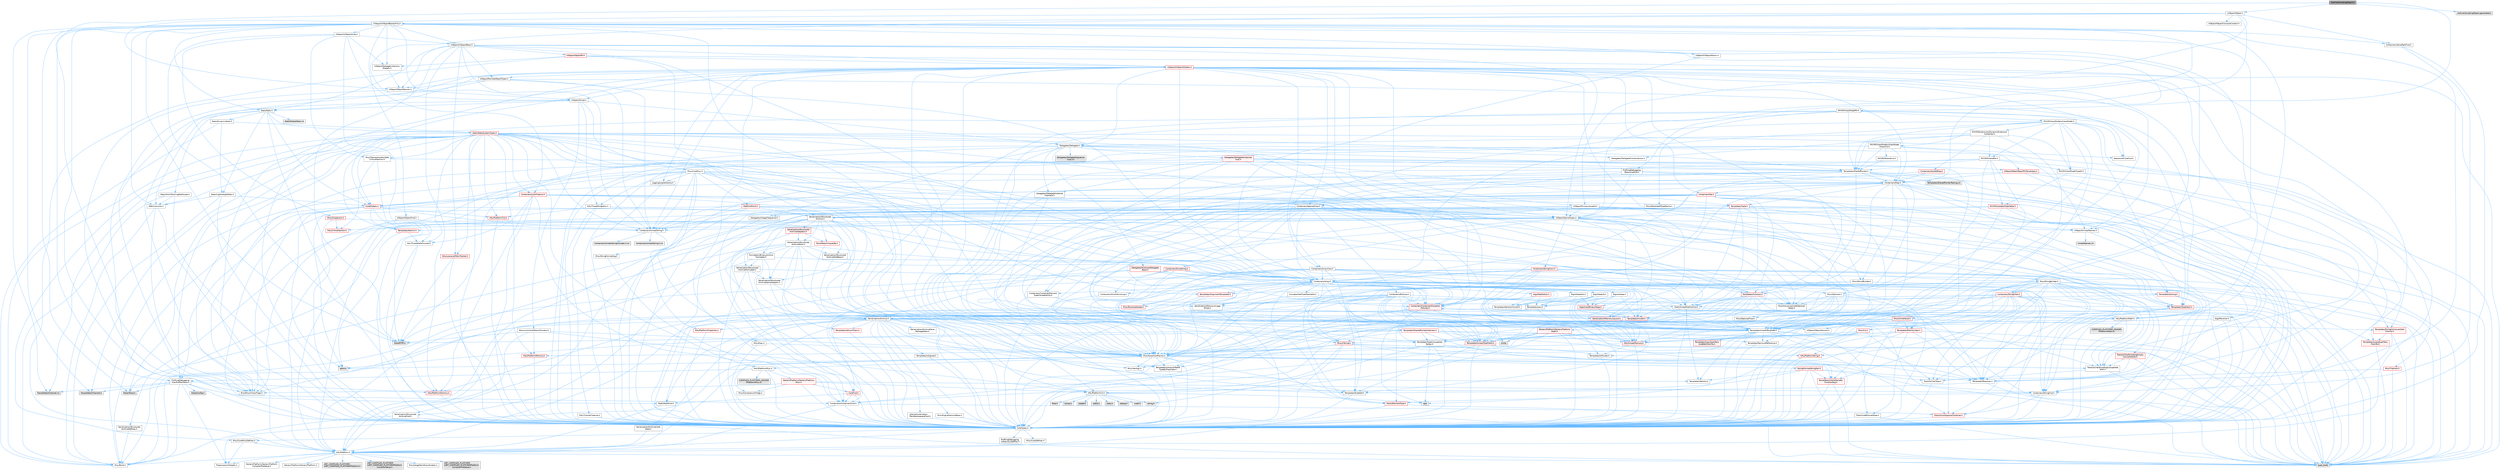digraph "OutlinerScriptingObject.h"
{
 // INTERACTIVE_SVG=YES
 // LATEX_PDF_SIZE
  bgcolor="transparent";
  edge [fontname=Helvetica,fontsize=10,labelfontname=Helvetica,labelfontsize=10];
  node [fontname=Helvetica,fontsize=10,shape=box,height=0.2,width=0.4];
  Node1 [id="Node000001",label="OutlinerScriptingObject.h",height=0.2,width=0.4,color="gray40", fillcolor="grey60", style="filled", fontcolor="black",tooltip=" "];
  Node1 -> Node2 [id="edge1_Node000001_Node000002",color="steelblue1",style="solid",tooltip=" "];
  Node2 [id="Node000002",label="CoreTypes.h",height=0.2,width=0.4,color="grey40", fillcolor="white", style="filled",URL="$dc/dec/CoreTypes_8h.html",tooltip=" "];
  Node2 -> Node3 [id="edge2_Node000002_Node000003",color="steelblue1",style="solid",tooltip=" "];
  Node3 [id="Node000003",label="HAL/Platform.h",height=0.2,width=0.4,color="grey40", fillcolor="white", style="filled",URL="$d9/dd0/Platform_8h.html",tooltip=" "];
  Node3 -> Node4 [id="edge3_Node000003_Node000004",color="steelblue1",style="solid",tooltip=" "];
  Node4 [id="Node000004",label="Misc/Build.h",height=0.2,width=0.4,color="grey40", fillcolor="white", style="filled",URL="$d3/dbb/Build_8h.html",tooltip=" "];
  Node3 -> Node5 [id="edge4_Node000003_Node000005",color="steelblue1",style="solid",tooltip=" "];
  Node5 [id="Node000005",label="Misc/LargeWorldCoordinates.h",height=0.2,width=0.4,color="grey40", fillcolor="white", style="filled",URL="$d2/dcb/LargeWorldCoordinates_8h.html",tooltip=" "];
  Node3 -> Node6 [id="edge5_Node000003_Node000006",color="steelblue1",style="solid",tooltip=" "];
  Node6 [id="Node000006",label="type_traits",height=0.2,width=0.4,color="grey60", fillcolor="#E0E0E0", style="filled",tooltip=" "];
  Node3 -> Node7 [id="edge6_Node000003_Node000007",color="steelblue1",style="solid",tooltip=" "];
  Node7 [id="Node000007",label="PreprocessorHelpers.h",height=0.2,width=0.4,color="grey40", fillcolor="white", style="filled",URL="$db/ddb/PreprocessorHelpers_8h.html",tooltip=" "];
  Node3 -> Node8 [id="edge7_Node000003_Node000008",color="steelblue1",style="solid",tooltip=" "];
  Node8 [id="Node000008",label="UBT_COMPILED_PLATFORM\l/UBT_COMPILED_PLATFORMPlatform\lCompilerPreSetup.h",height=0.2,width=0.4,color="grey60", fillcolor="#E0E0E0", style="filled",tooltip=" "];
  Node3 -> Node9 [id="edge8_Node000003_Node000009",color="steelblue1",style="solid",tooltip=" "];
  Node9 [id="Node000009",label="GenericPlatform/GenericPlatform\lCompilerPreSetup.h",height=0.2,width=0.4,color="grey40", fillcolor="white", style="filled",URL="$d9/dc8/GenericPlatformCompilerPreSetup_8h.html",tooltip=" "];
  Node3 -> Node10 [id="edge9_Node000003_Node000010",color="steelblue1",style="solid",tooltip=" "];
  Node10 [id="Node000010",label="GenericPlatform/GenericPlatform.h",height=0.2,width=0.4,color="grey40", fillcolor="white", style="filled",URL="$d6/d84/GenericPlatform_8h.html",tooltip=" "];
  Node3 -> Node11 [id="edge10_Node000003_Node000011",color="steelblue1",style="solid",tooltip=" "];
  Node11 [id="Node000011",label="UBT_COMPILED_PLATFORM\l/UBT_COMPILED_PLATFORMPlatform.h",height=0.2,width=0.4,color="grey60", fillcolor="#E0E0E0", style="filled",tooltip=" "];
  Node3 -> Node12 [id="edge11_Node000003_Node000012",color="steelblue1",style="solid",tooltip=" "];
  Node12 [id="Node000012",label="UBT_COMPILED_PLATFORM\l/UBT_COMPILED_PLATFORMPlatform\lCompilerSetup.h",height=0.2,width=0.4,color="grey60", fillcolor="#E0E0E0", style="filled",tooltip=" "];
  Node2 -> Node13 [id="edge12_Node000002_Node000013",color="steelblue1",style="solid",tooltip=" "];
  Node13 [id="Node000013",label="ProfilingDebugging\l/UMemoryDefines.h",height=0.2,width=0.4,color="grey40", fillcolor="white", style="filled",URL="$d2/da2/UMemoryDefines_8h.html",tooltip=" "];
  Node2 -> Node14 [id="edge13_Node000002_Node000014",color="steelblue1",style="solid",tooltip=" "];
  Node14 [id="Node000014",label="Misc/CoreMiscDefines.h",height=0.2,width=0.4,color="grey40", fillcolor="white", style="filled",URL="$da/d38/CoreMiscDefines_8h.html",tooltip=" "];
  Node14 -> Node3 [id="edge14_Node000014_Node000003",color="steelblue1",style="solid",tooltip=" "];
  Node14 -> Node7 [id="edge15_Node000014_Node000007",color="steelblue1",style="solid",tooltip=" "];
  Node2 -> Node15 [id="edge16_Node000002_Node000015",color="steelblue1",style="solid",tooltip=" "];
  Node15 [id="Node000015",label="Misc/CoreDefines.h",height=0.2,width=0.4,color="grey40", fillcolor="white", style="filled",URL="$d3/dd2/CoreDefines_8h.html",tooltip=" "];
  Node1 -> Node16 [id="edge17_Node000001_Node000016",color="steelblue1",style="solid",tooltip=" "];
  Node16 [id="Node000016",label="UObject/Object.h",height=0.2,width=0.4,color="grey40", fillcolor="white", style="filled",URL="$db/dbf/Object_8h.html",tooltip=" "];
  Node16 -> Node17 [id="edge18_Node000016_Node000017",color="steelblue1",style="solid",tooltip=" "];
  Node17 [id="Node000017",label="UObject/Script.h",height=0.2,width=0.4,color="grey40", fillcolor="white", style="filled",URL="$de/dc6/Script_8h.html",tooltip=" "];
  Node17 -> Node18 [id="edge19_Node000017_Node000018",color="steelblue1",style="solid",tooltip=" "];
  Node18 [id="Node000018",label="Delegates/Delegate.h",height=0.2,width=0.4,color="grey40", fillcolor="white", style="filled",URL="$d4/d80/Delegate_8h.html",tooltip=" "];
  Node18 -> Node2 [id="edge20_Node000018_Node000002",color="steelblue1",style="solid",tooltip=" "];
  Node18 -> Node19 [id="edge21_Node000018_Node000019",color="steelblue1",style="solid",tooltip=" "];
  Node19 [id="Node000019",label="Misc/AssertionMacros.h",height=0.2,width=0.4,color="grey40", fillcolor="white", style="filled",URL="$d0/dfa/AssertionMacros_8h.html",tooltip=" "];
  Node19 -> Node2 [id="edge22_Node000019_Node000002",color="steelblue1",style="solid",tooltip=" "];
  Node19 -> Node3 [id="edge23_Node000019_Node000003",color="steelblue1",style="solid",tooltip=" "];
  Node19 -> Node20 [id="edge24_Node000019_Node000020",color="steelblue1",style="solid",tooltip=" "];
  Node20 [id="Node000020",label="HAL/PlatformMisc.h",height=0.2,width=0.4,color="grey40", fillcolor="white", style="filled",URL="$d0/df5/PlatformMisc_8h.html",tooltip=" "];
  Node20 -> Node2 [id="edge25_Node000020_Node000002",color="steelblue1",style="solid",tooltip=" "];
  Node20 -> Node21 [id="edge26_Node000020_Node000021",color="steelblue1",style="solid",tooltip=" "];
  Node21 [id="Node000021",label="GenericPlatform/GenericPlatform\lMisc.h",height=0.2,width=0.4,color="red", fillcolor="#FFF0F0", style="filled",URL="$db/d9a/GenericPlatformMisc_8h.html",tooltip=" "];
  Node21 -> Node22 [id="edge27_Node000021_Node000022",color="steelblue1",style="solid",tooltip=" "];
  Node22 [id="Node000022",label="Containers/StringFwd.h",height=0.2,width=0.4,color="grey40", fillcolor="white", style="filled",URL="$df/d37/StringFwd_8h.html",tooltip=" "];
  Node22 -> Node2 [id="edge28_Node000022_Node000002",color="steelblue1",style="solid",tooltip=" "];
  Node22 -> Node23 [id="edge29_Node000022_Node000023",color="steelblue1",style="solid",tooltip=" "];
  Node23 [id="Node000023",label="Traits/ElementType.h",height=0.2,width=0.4,color="red", fillcolor="#FFF0F0", style="filled",URL="$d5/d4f/ElementType_8h.html",tooltip=" "];
  Node23 -> Node3 [id="edge30_Node000023_Node000003",color="steelblue1",style="solid",tooltip=" "];
  Node23 -> Node6 [id="edge31_Node000023_Node000006",color="steelblue1",style="solid",tooltip=" "];
  Node22 -> Node25 [id="edge32_Node000022_Node000025",color="steelblue1",style="solid",tooltip=" "];
  Node25 [id="Node000025",label="Traits/IsContiguousContainer.h",height=0.2,width=0.4,color="red", fillcolor="#FFF0F0", style="filled",URL="$d5/d3c/IsContiguousContainer_8h.html",tooltip=" "];
  Node25 -> Node2 [id="edge33_Node000025_Node000002",color="steelblue1",style="solid",tooltip=" "];
  Node21 -> Node27 [id="edge34_Node000021_Node000027",color="steelblue1",style="solid",tooltip=" "];
  Node27 [id="Node000027",label="CoreFwd.h",height=0.2,width=0.4,color="red", fillcolor="#FFF0F0", style="filled",URL="$d1/d1e/CoreFwd_8h.html",tooltip=" "];
  Node27 -> Node2 [id="edge35_Node000027_Node000002",color="steelblue1",style="solid",tooltip=" "];
  Node27 -> Node28 [id="edge36_Node000027_Node000028",color="steelblue1",style="solid",tooltip=" "];
  Node28 [id="Node000028",label="Containers/ContainersFwd.h",height=0.2,width=0.4,color="grey40", fillcolor="white", style="filled",URL="$d4/d0a/ContainersFwd_8h.html",tooltip=" "];
  Node28 -> Node3 [id="edge37_Node000028_Node000003",color="steelblue1",style="solid",tooltip=" "];
  Node28 -> Node2 [id="edge38_Node000028_Node000002",color="steelblue1",style="solid",tooltip=" "];
  Node28 -> Node25 [id="edge39_Node000028_Node000025",color="steelblue1",style="solid",tooltip=" "];
  Node27 -> Node29 [id="edge40_Node000027_Node000029",color="steelblue1",style="solid",tooltip=" "];
  Node29 [id="Node000029",label="Math/MathFwd.h",height=0.2,width=0.4,color="grey40", fillcolor="white", style="filled",URL="$d2/d10/MathFwd_8h.html",tooltip=" "];
  Node29 -> Node3 [id="edge41_Node000029_Node000003",color="steelblue1",style="solid",tooltip=" "];
  Node21 -> Node2 [id="edge42_Node000021_Node000002",color="steelblue1",style="solid",tooltip=" "];
  Node21 -> Node32 [id="edge43_Node000021_Node000032",color="steelblue1",style="solid",tooltip=" "];
  Node32 [id="Node000032",label="HAL/PlatformCrt.h",height=0.2,width=0.4,color="grey40", fillcolor="white", style="filled",URL="$d8/d75/PlatformCrt_8h.html",tooltip=" "];
  Node32 -> Node33 [id="edge44_Node000032_Node000033",color="steelblue1",style="solid",tooltip=" "];
  Node33 [id="Node000033",label="new",height=0.2,width=0.4,color="grey60", fillcolor="#E0E0E0", style="filled",tooltip=" "];
  Node32 -> Node34 [id="edge45_Node000032_Node000034",color="steelblue1",style="solid",tooltip=" "];
  Node34 [id="Node000034",label="wchar.h",height=0.2,width=0.4,color="grey60", fillcolor="#E0E0E0", style="filled",tooltip=" "];
  Node32 -> Node35 [id="edge46_Node000032_Node000035",color="steelblue1",style="solid",tooltip=" "];
  Node35 [id="Node000035",label="stddef.h",height=0.2,width=0.4,color="grey60", fillcolor="#E0E0E0", style="filled",tooltip=" "];
  Node32 -> Node36 [id="edge47_Node000032_Node000036",color="steelblue1",style="solid",tooltip=" "];
  Node36 [id="Node000036",label="stdlib.h",height=0.2,width=0.4,color="grey60", fillcolor="#E0E0E0", style="filled",tooltip=" "];
  Node32 -> Node37 [id="edge48_Node000032_Node000037",color="steelblue1",style="solid",tooltip=" "];
  Node37 [id="Node000037",label="stdio.h",height=0.2,width=0.4,color="grey60", fillcolor="#E0E0E0", style="filled",tooltip=" "];
  Node32 -> Node38 [id="edge49_Node000032_Node000038",color="steelblue1",style="solid",tooltip=" "];
  Node38 [id="Node000038",label="stdarg.h",height=0.2,width=0.4,color="grey60", fillcolor="#E0E0E0", style="filled",tooltip=" "];
  Node32 -> Node39 [id="edge50_Node000032_Node000039",color="steelblue1",style="solid",tooltip=" "];
  Node39 [id="Node000039",label="math.h",height=0.2,width=0.4,color="grey60", fillcolor="#E0E0E0", style="filled",tooltip=" "];
  Node32 -> Node40 [id="edge51_Node000032_Node000040",color="steelblue1",style="solid",tooltip=" "];
  Node40 [id="Node000040",label="float.h",height=0.2,width=0.4,color="grey60", fillcolor="#E0E0E0", style="filled",tooltip=" "];
  Node32 -> Node41 [id="edge52_Node000032_Node000041",color="steelblue1",style="solid",tooltip=" "];
  Node41 [id="Node000041",label="string.h",height=0.2,width=0.4,color="grey60", fillcolor="#E0E0E0", style="filled",tooltip=" "];
  Node21 -> Node43 [id="edge53_Node000021_Node000043",color="steelblue1",style="solid",tooltip=" "];
  Node43 [id="Node000043",label="Misc/CompressionFlags.h",height=0.2,width=0.4,color="grey40", fillcolor="white", style="filled",URL="$d9/d76/CompressionFlags_8h.html",tooltip=" "];
  Node21 -> Node44 [id="edge54_Node000021_Node000044",color="steelblue1",style="solid",tooltip=" "];
  Node44 [id="Node000044",label="Misc/EnumClassFlags.h",height=0.2,width=0.4,color="grey40", fillcolor="white", style="filled",URL="$d8/de7/EnumClassFlags_8h.html",tooltip=" "];
  Node20 -> Node47 [id="edge55_Node000020_Node000047",color="steelblue1",style="solid",tooltip=" "];
  Node47 [id="Node000047",label="COMPILED_PLATFORM_HEADER\l(PlatformMisc.h)",height=0.2,width=0.4,color="grey60", fillcolor="#E0E0E0", style="filled",tooltip=" "];
  Node20 -> Node48 [id="edge56_Node000020_Node000048",color="steelblue1",style="solid",tooltip=" "];
  Node48 [id="Node000048",label="ProfilingDebugging\l/CpuProfilerTrace.h",height=0.2,width=0.4,color="grey40", fillcolor="white", style="filled",URL="$da/dcb/CpuProfilerTrace_8h.html",tooltip=" "];
  Node48 -> Node2 [id="edge57_Node000048_Node000002",color="steelblue1",style="solid",tooltip=" "];
  Node48 -> Node28 [id="edge58_Node000048_Node000028",color="steelblue1",style="solid",tooltip=" "];
  Node48 -> Node49 [id="edge59_Node000048_Node000049",color="steelblue1",style="solid",tooltip=" "];
  Node49 [id="Node000049",label="HAL/PlatformAtomics.h",height=0.2,width=0.4,color="red", fillcolor="#FFF0F0", style="filled",URL="$d3/d36/PlatformAtomics_8h.html",tooltip=" "];
  Node49 -> Node2 [id="edge60_Node000049_Node000002",color="steelblue1",style="solid",tooltip=" "];
  Node48 -> Node7 [id="edge61_Node000048_Node000007",color="steelblue1",style="solid",tooltip=" "];
  Node48 -> Node4 [id="edge62_Node000048_Node000004",color="steelblue1",style="solid",tooltip=" "];
  Node48 -> Node52 [id="edge63_Node000048_Node000052",color="steelblue1",style="solid",tooltip=" "];
  Node52 [id="Node000052",label="Trace/Config.h",height=0.2,width=0.4,color="grey60", fillcolor="#E0E0E0", style="filled",tooltip=" "];
  Node48 -> Node53 [id="edge64_Node000048_Node000053",color="steelblue1",style="solid",tooltip=" "];
  Node53 [id="Node000053",label="Trace/Detail/Channel.h",height=0.2,width=0.4,color="grey60", fillcolor="#E0E0E0", style="filled",tooltip=" "];
  Node48 -> Node54 [id="edge65_Node000048_Node000054",color="steelblue1",style="solid",tooltip=" "];
  Node54 [id="Node000054",label="Trace/Detail/Channel.inl",height=0.2,width=0.4,color="grey60", fillcolor="#E0E0E0", style="filled",tooltip=" "];
  Node48 -> Node55 [id="edge66_Node000048_Node000055",color="steelblue1",style="solid",tooltip=" "];
  Node55 [id="Node000055",label="Trace/Trace.h",height=0.2,width=0.4,color="grey60", fillcolor="#E0E0E0", style="filled",tooltip=" "];
  Node19 -> Node7 [id="edge67_Node000019_Node000007",color="steelblue1",style="solid",tooltip=" "];
  Node19 -> Node56 [id="edge68_Node000019_Node000056",color="steelblue1",style="solid",tooltip=" "];
  Node56 [id="Node000056",label="Templates/EnableIf.h",height=0.2,width=0.4,color="grey40", fillcolor="white", style="filled",URL="$d7/d60/EnableIf_8h.html",tooltip=" "];
  Node56 -> Node2 [id="edge69_Node000056_Node000002",color="steelblue1",style="solid",tooltip=" "];
  Node19 -> Node57 [id="edge70_Node000019_Node000057",color="steelblue1",style="solid",tooltip=" "];
  Node57 [id="Node000057",label="Templates/IsArrayOrRefOf\lTypeByPredicate.h",height=0.2,width=0.4,color="grey40", fillcolor="white", style="filled",URL="$d6/da1/IsArrayOrRefOfTypeByPredicate_8h.html",tooltip=" "];
  Node57 -> Node2 [id="edge71_Node000057_Node000002",color="steelblue1",style="solid",tooltip=" "];
  Node19 -> Node58 [id="edge72_Node000019_Node000058",color="steelblue1",style="solid",tooltip=" "];
  Node58 [id="Node000058",label="Templates/IsValidVariadic\lFunctionArg.h",height=0.2,width=0.4,color="red", fillcolor="#FFF0F0", style="filled",URL="$d0/dc8/IsValidVariadicFunctionArg_8h.html",tooltip=" "];
  Node58 -> Node2 [id="edge73_Node000058_Node000002",color="steelblue1",style="solid",tooltip=" "];
  Node58 -> Node6 [id="edge74_Node000058_Node000006",color="steelblue1",style="solid",tooltip=" "];
  Node19 -> Node60 [id="edge75_Node000019_Node000060",color="steelblue1",style="solid",tooltip=" "];
  Node60 [id="Node000060",label="Traits/IsCharEncodingCompatible\lWith.h",height=0.2,width=0.4,color="grey40", fillcolor="white", style="filled",URL="$df/dd1/IsCharEncodingCompatibleWith_8h.html",tooltip=" "];
  Node60 -> Node6 [id="edge76_Node000060_Node000006",color="steelblue1",style="solid",tooltip=" "];
  Node60 -> Node61 [id="edge77_Node000060_Node000061",color="steelblue1",style="solid",tooltip=" "];
  Node61 [id="Node000061",label="Traits/IsCharType.h",height=0.2,width=0.4,color="grey40", fillcolor="white", style="filled",URL="$db/d51/IsCharType_8h.html",tooltip=" "];
  Node61 -> Node2 [id="edge78_Node000061_Node000002",color="steelblue1",style="solid",tooltip=" "];
  Node19 -> Node62 [id="edge79_Node000019_Node000062",color="steelblue1",style="solid",tooltip=" "];
  Node62 [id="Node000062",label="Misc/VarArgs.h",height=0.2,width=0.4,color="grey40", fillcolor="white", style="filled",URL="$d5/d6f/VarArgs_8h.html",tooltip=" "];
  Node62 -> Node2 [id="edge80_Node000062_Node000002",color="steelblue1",style="solid",tooltip=" "];
  Node19 -> Node63 [id="edge81_Node000019_Node000063",color="steelblue1",style="solid",tooltip=" "];
  Node63 [id="Node000063",label="String/FormatStringSan.h",height=0.2,width=0.4,color="red", fillcolor="#FFF0F0", style="filled",URL="$d3/d8b/FormatStringSan_8h.html",tooltip=" "];
  Node63 -> Node6 [id="edge82_Node000063_Node000006",color="steelblue1",style="solid",tooltip=" "];
  Node63 -> Node2 [id="edge83_Node000063_Node000002",color="steelblue1",style="solid",tooltip=" "];
  Node63 -> Node64 [id="edge84_Node000063_Node000064",color="steelblue1",style="solid",tooltip=" "];
  Node64 [id="Node000064",label="Templates/Requires.h",height=0.2,width=0.4,color="grey40", fillcolor="white", style="filled",URL="$dc/d96/Requires_8h.html",tooltip=" "];
  Node64 -> Node56 [id="edge85_Node000064_Node000056",color="steelblue1",style="solid",tooltip=" "];
  Node64 -> Node6 [id="edge86_Node000064_Node000006",color="steelblue1",style="solid",tooltip=" "];
  Node63 -> Node65 [id="edge87_Node000063_Node000065",color="steelblue1",style="solid",tooltip=" "];
  Node65 [id="Node000065",label="Templates/Identity.h",height=0.2,width=0.4,color="grey40", fillcolor="white", style="filled",URL="$d0/dd5/Identity_8h.html",tooltip=" "];
  Node63 -> Node58 [id="edge88_Node000063_Node000058",color="steelblue1",style="solid",tooltip=" "];
  Node63 -> Node61 [id="edge89_Node000063_Node000061",color="steelblue1",style="solid",tooltip=" "];
  Node63 -> Node28 [id="edge90_Node000063_Node000028",color="steelblue1",style="solid",tooltip=" "];
  Node19 -> Node69 [id="edge91_Node000019_Node000069",color="steelblue1",style="solid",tooltip=" "];
  Node69 [id="Node000069",label="atomic",height=0.2,width=0.4,color="grey60", fillcolor="#E0E0E0", style="filled",tooltip=" "];
  Node18 -> Node70 [id="edge92_Node000018_Node000070",color="steelblue1",style="solid",tooltip=" "];
  Node70 [id="Node000070",label="UObject/NameTypes.h",height=0.2,width=0.4,color="grey40", fillcolor="white", style="filled",URL="$d6/d35/NameTypes_8h.html",tooltip=" "];
  Node70 -> Node2 [id="edge93_Node000070_Node000002",color="steelblue1",style="solid",tooltip=" "];
  Node70 -> Node19 [id="edge94_Node000070_Node000019",color="steelblue1",style="solid",tooltip=" "];
  Node70 -> Node71 [id="edge95_Node000070_Node000071",color="steelblue1",style="solid",tooltip=" "];
  Node71 [id="Node000071",label="HAL/UnrealMemory.h",height=0.2,width=0.4,color="red", fillcolor="#FFF0F0", style="filled",URL="$d9/d96/UnrealMemory_8h.html",tooltip=" "];
  Node71 -> Node2 [id="edge96_Node000071_Node000002",color="steelblue1",style="solid",tooltip=" "];
  Node71 -> Node88 [id="edge97_Node000071_Node000088",color="steelblue1",style="solid",tooltip=" "];
  Node88 [id="Node000088",label="HAL/PlatformMemory.h",height=0.2,width=0.4,color="red", fillcolor="#FFF0F0", style="filled",URL="$de/d68/PlatformMemory_8h.html",tooltip=" "];
  Node88 -> Node2 [id="edge98_Node000088_Node000002",color="steelblue1",style="solid",tooltip=" "];
  Node71 -> Node91 [id="edge99_Node000071_Node000091",color="steelblue1",style="solid",tooltip=" "];
  Node91 [id="Node000091",label="Templates/IsPointer.h",height=0.2,width=0.4,color="grey40", fillcolor="white", style="filled",URL="$d7/d05/IsPointer_8h.html",tooltip=" "];
  Node91 -> Node2 [id="edge100_Node000091_Node000002",color="steelblue1",style="solid",tooltip=" "];
  Node70 -> Node92 [id="edge101_Node000070_Node000092",color="steelblue1",style="solid",tooltip=" "];
  Node92 [id="Node000092",label="Templates/UnrealTypeTraits.h",height=0.2,width=0.4,color="red", fillcolor="#FFF0F0", style="filled",URL="$d2/d2d/UnrealTypeTraits_8h.html",tooltip=" "];
  Node92 -> Node2 [id="edge102_Node000092_Node000002",color="steelblue1",style="solid",tooltip=" "];
  Node92 -> Node91 [id="edge103_Node000092_Node000091",color="steelblue1",style="solid",tooltip=" "];
  Node92 -> Node19 [id="edge104_Node000092_Node000019",color="steelblue1",style="solid",tooltip=" "];
  Node92 -> Node56 [id="edge105_Node000092_Node000056",color="steelblue1",style="solid",tooltip=" "];
  Node70 -> Node97 [id="edge106_Node000070_Node000097",color="steelblue1",style="solid",tooltip=" "];
  Node97 [id="Node000097",label="Templates/UnrealTemplate.h",height=0.2,width=0.4,color="grey40", fillcolor="white", style="filled",URL="$d4/d24/UnrealTemplate_8h.html",tooltip=" "];
  Node97 -> Node2 [id="edge107_Node000097_Node000002",color="steelblue1",style="solid",tooltip=" "];
  Node97 -> Node91 [id="edge108_Node000097_Node000091",color="steelblue1",style="solid",tooltip=" "];
  Node97 -> Node71 [id="edge109_Node000097_Node000071",color="steelblue1",style="solid",tooltip=" "];
  Node97 -> Node98 [id="edge110_Node000097_Node000098",color="steelblue1",style="solid",tooltip=" "];
  Node98 [id="Node000098",label="Templates/CopyQualifiers\lAndRefsFromTo.h",height=0.2,width=0.4,color="red", fillcolor="#FFF0F0", style="filled",URL="$d3/db3/CopyQualifiersAndRefsFromTo_8h.html",tooltip=" "];
  Node97 -> Node92 [id="edge111_Node000097_Node000092",color="steelblue1",style="solid",tooltip=" "];
  Node97 -> Node100 [id="edge112_Node000097_Node000100",color="steelblue1",style="solid",tooltip=" "];
  Node100 [id="Node000100",label="Templates/RemoveReference.h",height=0.2,width=0.4,color="grey40", fillcolor="white", style="filled",URL="$da/dbe/RemoveReference_8h.html",tooltip=" "];
  Node100 -> Node2 [id="edge113_Node000100_Node000002",color="steelblue1",style="solid",tooltip=" "];
  Node97 -> Node64 [id="edge114_Node000097_Node000064",color="steelblue1",style="solid",tooltip=" "];
  Node97 -> Node101 [id="edge115_Node000097_Node000101",color="steelblue1",style="solid",tooltip=" "];
  Node101 [id="Node000101",label="Templates/TypeCompatible\lBytes.h",height=0.2,width=0.4,color="grey40", fillcolor="white", style="filled",URL="$df/d0a/TypeCompatibleBytes_8h.html",tooltip=" "];
  Node101 -> Node2 [id="edge116_Node000101_Node000002",color="steelblue1",style="solid",tooltip=" "];
  Node101 -> Node41 [id="edge117_Node000101_Node000041",color="steelblue1",style="solid",tooltip=" "];
  Node101 -> Node33 [id="edge118_Node000101_Node000033",color="steelblue1",style="solid",tooltip=" "];
  Node101 -> Node6 [id="edge119_Node000101_Node000006",color="steelblue1",style="solid",tooltip=" "];
  Node97 -> Node65 [id="edge120_Node000097_Node000065",color="steelblue1",style="solid",tooltip=" "];
  Node97 -> Node25 [id="edge121_Node000097_Node000025",color="steelblue1",style="solid",tooltip=" "];
  Node97 -> Node102 [id="edge122_Node000097_Node000102",color="steelblue1",style="solid",tooltip=" "];
  Node102 [id="Node000102",label="Traits/UseBitwiseSwap.h",height=0.2,width=0.4,color="grey40", fillcolor="white", style="filled",URL="$db/df3/UseBitwiseSwap_8h.html",tooltip=" "];
  Node102 -> Node2 [id="edge123_Node000102_Node000002",color="steelblue1",style="solid",tooltip=" "];
  Node102 -> Node6 [id="edge124_Node000102_Node000006",color="steelblue1",style="solid",tooltip=" "];
  Node97 -> Node6 [id="edge125_Node000097_Node000006",color="steelblue1",style="solid",tooltip=" "];
  Node70 -> Node103 [id="edge126_Node000070_Node000103",color="steelblue1",style="solid",tooltip=" "];
  Node103 [id="Node000103",label="Containers/UnrealString.h",height=0.2,width=0.4,color="grey40", fillcolor="white", style="filled",URL="$d5/dba/UnrealString_8h.html",tooltip=" "];
  Node103 -> Node104 [id="edge127_Node000103_Node000104",color="steelblue1",style="solid",tooltip=" "];
  Node104 [id="Node000104",label="Containers/UnrealStringIncludes.h.inl",height=0.2,width=0.4,color="grey60", fillcolor="#E0E0E0", style="filled",tooltip=" "];
  Node103 -> Node105 [id="edge128_Node000103_Node000105",color="steelblue1",style="solid",tooltip=" "];
  Node105 [id="Node000105",label="Containers/UnrealString.h.inl",height=0.2,width=0.4,color="grey60", fillcolor="#E0E0E0", style="filled",tooltip=" "];
  Node103 -> Node106 [id="edge129_Node000103_Node000106",color="steelblue1",style="solid",tooltip=" "];
  Node106 [id="Node000106",label="Misc/StringFormatArg.h",height=0.2,width=0.4,color="grey40", fillcolor="white", style="filled",URL="$d2/d16/StringFormatArg_8h.html",tooltip=" "];
  Node106 -> Node28 [id="edge130_Node000106_Node000028",color="steelblue1",style="solid",tooltip=" "];
  Node70 -> Node107 [id="edge131_Node000070_Node000107",color="steelblue1",style="solid",tooltip=" "];
  Node107 [id="Node000107",label="HAL/CriticalSection.h",height=0.2,width=0.4,color="red", fillcolor="#FFF0F0", style="filled",URL="$d6/d90/CriticalSection_8h.html",tooltip=" "];
  Node70 -> Node110 [id="edge132_Node000070_Node000110",color="steelblue1",style="solid",tooltip=" "];
  Node110 [id="Node000110",label="Containers/StringConv.h",height=0.2,width=0.4,color="red", fillcolor="#FFF0F0", style="filled",URL="$d3/ddf/StringConv_8h.html",tooltip=" "];
  Node110 -> Node2 [id="edge133_Node000110_Node000002",color="steelblue1",style="solid",tooltip=" "];
  Node110 -> Node19 [id="edge134_Node000110_Node000019",color="steelblue1",style="solid",tooltip=" "];
  Node110 -> Node111 [id="edge135_Node000110_Node000111",color="steelblue1",style="solid",tooltip=" "];
  Node111 [id="Node000111",label="Containers/ContainerAllocation\lPolicies.h",height=0.2,width=0.4,color="red", fillcolor="#FFF0F0", style="filled",URL="$d7/dff/ContainerAllocationPolicies_8h.html",tooltip=" "];
  Node111 -> Node2 [id="edge136_Node000111_Node000002",color="steelblue1",style="solid",tooltip=" "];
  Node111 -> Node111 [id="edge137_Node000111_Node000111",color="steelblue1",style="solid",tooltip=" "];
  Node111 -> Node113 [id="edge138_Node000111_Node000113",color="steelblue1",style="solid",tooltip=" "];
  Node113 [id="Node000113",label="HAL/PlatformMath.h",height=0.2,width=0.4,color="grey40", fillcolor="white", style="filled",URL="$dc/d53/PlatformMath_8h.html",tooltip=" "];
  Node113 -> Node2 [id="edge139_Node000113_Node000002",color="steelblue1",style="solid",tooltip=" "];
  Node113 -> Node114 [id="edge140_Node000113_Node000114",color="steelblue1",style="solid",tooltip=" "];
  Node114 [id="Node000114",label="GenericPlatform/GenericPlatform\lMath.h",height=0.2,width=0.4,color="red", fillcolor="#FFF0F0", style="filled",URL="$d5/d79/GenericPlatformMath_8h.html",tooltip=" "];
  Node114 -> Node2 [id="edge141_Node000114_Node000002",color="steelblue1",style="solid",tooltip=" "];
  Node114 -> Node28 [id="edge142_Node000114_Node000028",color="steelblue1",style="solid",tooltip=" "];
  Node114 -> Node32 [id="edge143_Node000114_Node000032",color="steelblue1",style="solid",tooltip=" "];
  Node114 -> Node92 [id="edge144_Node000114_Node000092",color="steelblue1",style="solid",tooltip=" "];
  Node114 -> Node64 [id="edge145_Node000114_Node000064",color="steelblue1",style="solid",tooltip=" "];
  Node114 -> Node101 [id="edge146_Node000114_Node000101",color="steelblue1",style="solid",tooltip=" "];
  Node114 -> Node119 [id="edge147_Node000114_Node000119",color="steelblue1",style="solid",tooltip=" "];
  Node119 [id="Node000119",label="limits",height=0.2,width=0.4,color="grey60", fillcolor="#E0E0E0", style="filled",tooltip=" "];
  Node114 -> Node6 [id="edge148_Node000114_Node000006",color="steelblue1",style="solid",tooltip=" "];
  Node113 -> Node120 [id="edge149_Node000113_Node000120",color="steelblue1",style="solid",tooltip=" "];
  Node120 [id="Node000120",label="COMPILED_PLATFORM_HEADER\l(PlatformMath.h)",height=0.2,width=0.4,color="grey60", fillcolor="#E0E0E0", style="filled",tooltip=" "];
  Node111 -> Node71 [id="edge150_Node000111_Node000071",color="steelblue1",style="solid",tooltip=" "];
  Node111 -> Node19 [id="edge151_Node000111_Node000019",color="steelblue1",style="solid",tooltip=" "];
  Node111 -> Node122 [id="edge152_Node000111_Node000122",color="steelblue1",style="solid",tooltip=" "];
  Node122 [id="Node000122",label="Templates/MemoryOps.h",height=0.2,width=0.4,color="red", fillcolor="#FFF0F0", style="filled",URL="$db/dea/MemoryOps_8h.html",tooltip=" "];
  Node122 -> Node2 [id="edge153_Node000122_Node000002",color="steelblue1",style="solid",tooltip=" "];
  Node122 -> Node71 [id="edge154_Node000122_Node000071",color="steelblue1",style="solid",tooltip=" "];
  Node122 -> Node64 [id="edge155_Node000122_Node000064",color="steelblue1",style="solid",tooltip=" "];
  Node122 -> Node92 [id="edge156_Node000122_Node000092",color="steelblue1",style="solid",tooltip=" "];
  Node122 -> Node102 [id="edge157_Node000122_Node000102",color="steelblue1",style="solid",tooltip=" "];
  Node122 -> Node33 [id="edge158_Node000122_Node000033",color="steelblue1",style="solid",tooltip=" "];
  Node122 -> Node6 [id="edge159_Node000122_Node000006",color="steelblue1",style="solid",tooltip=" "];
  Node111 -> Node101 [id="edge160_Node000111_Node000101",color="steelblue1",style="solid",tooltip=" "];
  Node111 -> Node6 [id="edge161_Node000111_Node000006",color="steelblue1",style="solid",tooltip=" "];
  Node110 -> Node123 [id="edge162_Node000110_Node000123",color="steelblue1",style="solid",tooltip=" "];
  Node123 [id="Node000123",label="Containers/Array.h",height=0.2,width=0.4,color="grey40", fillcolor="white", style="filled",URL="$df/dd0/Array_8h.html",tooltip=" "];
  Node123 -> Node2 [id="edge163_Node000123_Node000002",color="steelblue1",style="solid",tooltip=" "];
  Node123 -> Node19 [id="edge164_Node000123_Node000019",color="steelblue1",style="solid",tooltip=" "];
  Node123 -> Node124 [id="edge165_Node000123_Node000124",color="steelblue1",style="solid",tooltip=" "];
  Node124 [id="Node000124",label="Misc/IntrusiveUnsetOptional\lState.h",height=0.2,width=0.4,color="grey40", fillcolor="white", style="filled",URL="$d2/d0a/IntrusiveUnsetOptionalState_8h.html",tooltip=" "];
  Node124 -> Node125 [id="edge166_Node000124_Node000125",color="steelblue1",style="solid",tooltip=" "];
  Node125 [id="Node000125",label="Misc/OptionalFwd.h",height=0.2,width=0.4,color="grey40", fillcolor="white", style="filled",URL="$dc/d50/OptionalFwd_8h.html",tooltip=" "];
  Node123 -> Node126 [id="edge167_Node000123_Node000126",color="steelblue1",style="solid",tooltip=" "];
  Node126 [id="Node000126",label="Misc/ReverseIterate.h",height=0.2,width=0.4,color="red", fillcolor="#FFF0F0", style="filled",URL="$db/de3/ReverseIterate_8h.html",tooltip=" "];
  Node126 -> Node3 [id="edge168_Node000126_Node000003",color="steelblue1",style="solid",tooltip=" "];
  Node123 -> Node71 [id="edge169_Node000123_Node000071",color="steelblue1",style="solid",tooltip=" "];
  Node123 -> Node92 [id="edge170_Node000123_Node000092",color="steelblue1",style="solid",tooltip=" "];
  Node123 -> Node97 [id="edge171_Node000123_Node000097",color="steelblue1",style="solid",tooltip=" "];
  Node123 -> Node128 [id="edge172_Node000123_Node000128",color="steelblue1",style="solid",tooltip=" "];
  Node128 [id="Node000128",label="Containers/AllowShrinking.h",height=0.2,width=0.4,color="grey40", fillcolor="white", style="filled",URL="$d7/d1a/AllowShrinking_8h.html",tooltip=" "];
  Node128 -> Node2 [id="edge173_Node000128_Node000002",color="steelblue1",style="solid",tooltip=" "];
  Node123 -> Node111 [id="edge174_Node000123_Node000111",color="steelblue1",style="solid",tooltip=" "];
  Node123 -> Node129 [id="edge175_Node000123_Node000129",color="steelblue1",style="solid",tooltip=" "];
  Node129 [id="Node000129",label="Containers/ContainerElement\lTypeCompatibility.h",height=0.2,width=0.4,color="grey40", fillcolor="white", style="filled",URL="$df/ddf/ContainerElementTypeCompatibility_8h.html",tooltip=" "];
  Node129 -> Node2 [id="edge176_Node000129_Node000002",color="steelblue1",style="solid",tooltip=" "];
  Node129 -> Node92 [id="edge177_Node000129_Node000092",color="steelblue1",style="solid",tooltip=" "];
  Node123 -> Node130 [id="edge178_Node000123_Node000130",color="steelblue1",style="solid",tooltip=" "];
  Node130 [id="Node000130",label="Serialization/Archive.h",height=0.2,width=0.4,color="grey40", fillcolor="white", style="filled",URL="$d7/d3b/Archive_8h.html",tooltip=" "];
  Node130 -> Node27 [id="edge179_Node000130_Node000027",color="steelblue1",style="solid",tooltip=" "];
  Node130 -> Node2 [id="edge180_Node000130_Node000002",color="steelblue1",style="solid",tooltip=" "];
  Node130 -> Node131 [id="edge181_Node000130_Node000131",color="steelblue1",style="solid",tooltip=" "];
  Node131 [id="Node000131",label="HAL/PlatformProperties.h",height=0.2,width=0.4,color="red", fillcolor="#FFF0F0", style="filled",URL="$d9/db0/PlatformProperties_8h.html",tooltip=" "];
  Node131 -> Node2 [id="edge182_Node000131_Node000002",color="steelblue1",style="solid",tooltip=" "];
  Node130 -> Node134 [id="edge183_Node000130_Node000134",color="steelblue1",style="solid",tooltip=" "];
  Node134 [id="Node000134",label="Internationalization\l/TextNamespaceFwd.h",height=0.2,width=0.4,color="grey40", fillcolor="white", style="filled",URL="$d8/d97/TextNamespaceFwd_8h.html",tooltip=" "];
  Node134 -> Node2 [id="edge184_Node000134_Node000002",color="steelblue1",style="solid",tooltip=" "];
  Node130 -> Node29 [id="edge185_Node000130_Node000029",color="steelblue1",style="solid",tooltip=" "];
  Node130 -> Node19 [id="edge186_Node000130_Node000019",color="steelblue1",style="solid",tooltip=" "];
  Node130 -> Node4 [id="edge187_Node000130_Node000004",color="steelblue1",style="solid",tooltip=" "];
  Node130 -> Node43 [id="edge188_Node000130_Node000043",color="steelblue1",style="solid",tooltip=" "];
  Node130 -> Node135 [id="edge189_Node000130_Node000135",color="steelblue1",style="solid",tooltip=" "];
  Node135 [id="Node000135",label="Misc/EngineVersionBase.h",height=0.2,width=0.4,color="grey40", fillcolor="white", style="filled",URL="$d5/d2b/EngineVersionBase_8h.html",tooltip=" "];
  Node135 -> Node2 [id="edge190_Node000135_Node000002",color="steelblue1",style="solid",tooltip=" "];
  Node130 -> Node62 [id="edge191_Node000130_Node000062",color="steelblue1",style="solid",tooltip=" "];
  Node130 -> Node136 [id="edge192_Node000130_Node000136",color="steelblue1",style="solid",tooltip=" "];
  Node136 [id="Node000136",label="Serialization/ArchiveCook\lData.h",height=0.2,width=0.4,color="grey40", fillcolor="white", style="filled",URL="$dc/db6/ArchiveCookData_8h.html",tooltip=" "];
  Node136 -> Node3 [id="edge193_Node000136_Node000003",color="steelblue1",style="solid",tooltip=" "];
  Node130 -> Node137 [id="edge194_Node000130_Node000137",color="steelblue1",style="solid",tooltip=" "];
  Node137 [id="Node000137",label="Serialization/ArchiveSave\lPackageData.h",height=0.2,width=0.4,color="grey40", fillcolor="white", style="filled",URL="$d1/d37/ArchiveSavePackageData_8h.html",tooltip=" "];
  Node130 -> Node56 [id="edge195_Node000130_Node000056",color="steelblue1",style="solid",tooltip=" "];
  Node130 -> Node57 [id="edge196_Node000130_Node000057",color="steelblue1",style="solid",tooltip=" "];
  Node130 -> Node138 [id="edge197_Node000130_Node000138",color="steelblue1",style="solid",tooltip=" "];
  Node138 [id="Node000138",label="Templates/IsEnumClass.h",height=0.2,width=0.4,color="red", fillcolor="#FFF0F0", style="filled",URL="$d7/d15/IsEnumClass_8h.html",tooltip=" "];
  Node138 -> Node2 [id="edge198_Node000138_Node000002",color="steelblue1",style="solid",tooltip=" "];
  Node130 -> Node118 [id="edge199_Node000130_Node000118",color="steelblue1",style="solid",tooltip=" "];
  Node118 [id="Node000118",label="Templates/IsSigned.h",height=0.2,width=0.4,color="grey40", fillcolor="white", style="filled",URL="$d8/dd8/IsSigned_8h.html",tooltip=" "];
  Node118 -> Node2 [id="edge200_Node000118_Node000002",color="steelblue1",style="solid",tooltip=" "];
  Node130 -> Node58 [id="edge201_Node000130_Node000058",color="steelblue1",style="solid",tooltip=" "];
  Node130 -> Node97 [id="edge202_Node000130_Node000097",color="steelblue1",style="solid",tooltip=" "];
  Node130 -> Node60 [id="edge203_Node000130_Node000060",color="steelblue1",style="solid",tooltip=" "];
  Node130 -> Node139 [id="edge204_Node000130_Node000139",color="steelblue1",style="solid",tooltip=" "];
  Node139 [id="Node000139",label="UObject/ObjectVersion.h",height=0.2,width=0.4,color="grey40", fillcolor="white", style="filled",URL="$da/d63/ObjectVersion_8h.html",tooltip=" "];
  Node139 -> Node2 [id="edge205_Node000139_Node000002",color="steelblue1",style="solid",tooltip=" "];
  Node123 -> Node140 [id="edge206_Node000123_Node000140",color="steelblue1",style="solid",tooltip=" "];
  Node140 [id="Node000140",label="Serialization/MemoryImage\lWriter.h",height=0.2,width=0.4,color="grey40", fillcolor="white", style="filled",URL="$d0/d08/MemoryImageWriter_8h.html",tooltip=" "];
  Node140 -> Node2 [id="edge207_Node000140_Node000002",color="steelblue1",style="solid",tooltip=" "];
  Node140 -> Node141 [id="edge208_Node000140_Node000141",color="steelblue1",style="solid",tooltip=" "];
  Node141 [id="Node000141",label="Serialization/MemoryLayout.h",height=0.2,width=0.4,color="red", fillcolor="#FFF0F0", style="filled",URL="$d7/d66/MemoryLayout_8h.html",tooltip=" "];
  Node141 -> Node22 [id="edge209_Node000141_Node000022",color="steelblue1",style="solid",tooltip=" "];
  Node141 -> Node71 [id="edge210_Node000141_Node000071",color="steelblue1",style="solid",tooltip=" "];
  Node141 -> Node56 [id="edge211_Node000141_Node000056",color="steelblue1",style="solid",tooltip=" "];
  Node141 -> Node97 [id="edge212_Node000141_Node000097",color="steelblue1",style="solid",tooltip=" "];
  Node123 -> Node154 [id="edge213_Node000123_Node000154",color="steelblue1",style="solid",tooltip=" "];
  Node154 [id="Node000154",label="Algo/Heapify.h",height=0.2,width=0.4,color="grey40", fillcolor="white", style="filled",URL="$d0/d2a/Heapify_8h.html",tooltip=" "];
  Node154 -> Node155 [id="edge214_Node000154_Node000155",color="steelblue1",style="solid",tooltip=" "];
  Node155 [id="Node000155",label="Algo/Impl/BinaryHeap.h",height=0.2,width=0.4,color="red", fillcolor="#FFF0F0", style="filled",URL="$d7/da3/Algo_2Impl_2BinaryHeap_8h.html",tooltip=" "];
  Node155 -> Node156 [id="edge215_Node000155_Node000156",color="steelblue1",style="solid",tooltip=" "];
  Node156 [id="Node000156",label="Templates/Invoke.h",height=0.2,width=0.4,color="red", fillcolor="#FFF0F0", style="filled",URL="$d7/deb/Invoke_8h.html",tooltip=" "];
  Node156 -> Node2 [id="edge216_Node000156_Node000002",color="steelblue1",style="solid",tooltip=" "];
  Node156 -> Node97 [id="edge217_Node000156_Node000097",color="steelblue1",style="solid",tooltip=" "];
  Node156 -> Node6 [id="edge218_Node000156_Node000006",color="steelblue1",style="solid",tooltip=" "];
  Node155 -> Node6 [id="edge219_Node000155_Node000006",color="steelblue1",style="solid",tooltip=" "];
  Node154 -> Node160 [id="edge220_Node000154_Node000160",color="steelblue1",style="solid",tooltip=" "];
  Node160 [id="Node000160",label="Templates/IdentityFunctor.h",height=0.2,width=0.4,color="grey40", fillcolor="white", style="filled",URL="$d7/d2e/IdentityFunctor_8h.html",tooltip=" "];
  Node160 -> Node3 [id="edge221_Node000160_Node000003",color="steelblue1",style="solid",tooltip=" "];
  Node154 -> Node156 [id="edge222_Node000154_Node000156",color="steelblue1",style="solid",tooltip=" "];
  Node154 -> Node161 [id="edge223_Node000154_Node000161",color="steelblue1",style="solid",tooltip=" "];
  Node161 [id="Node000161",label="Templates/Less.h",height=0.2,width=0.4,color="grey40", fillcolor="white", style="filled",URL="$de/dc8/Less_8h.html",tooltip=" "];
  Node161 -> Node2 [id="edge224_Node000161_Node000002",color="steelblue1",style="solid",tooltip=" "];
  Node161 -> Node97 [id="edge225_Node000161_Node000097",color="steelblue1",style="solid",tooltip=" "];
  Node154 -> Node97 [id="edge226_Node000154_Node000097",color="steelblue1",style="solid",tooltip=" "];
  Node123 -> Node162 [id="edge227_Node000123_Node000162",color="steelblue1",style="solid",tooltip=" "];
  Node162 [id="Node000162",label="Algo/HeapSort.h",height=0.2,width=0.4,color="grey40", fillcolor="white", style="filled",URL="$d3/d92/HeapSort_8h.html",tooltip=" "];
  Node162 -> Node155 [id="edge228_Node000162_Node000155",color="steelblue1",style="solid",tooltip=" "];
  Node162 -> Node160 [id="edge229_Node000162_Node000160",color="steelblue1",style="solid",tooltip=" "];
  Node162 -> Node161 [id="edge230_Node000162_Node000161",color="steelblue1",style="solid",tooltip=" "];
  Node162 -> Node97 [id="edge231_Node000162_Node000097",color="steelblue1",style="solid",tooltip=" "];
  Node123 -> Node163 [id="edge232_Node000123_Node000163",color="steelblue1",style="solid",tooltip=" "];
  Node163 [id="Node000163",label="Algo/IsHeap.h",height=0.2,width=0.4,color="grey40", fillcolor="white", style="filled",URL="$de/d32/IsHeap_8h.html",tooltip=" "];
  Node163 -> Node155 [id="edge233_Node000163_Node000155",color="steelblue1",style="solid",tooltip=" "];
  Node163 -> Node160 [id="edge234_Node000163_Node000160",color="steelblue1",style="solid",tooltip=" "];
  Node163 -> Node156 [id="edge235_Node000163_Node000156",color="steelblue1",style="solid",tooltip=" "];
  Node163 -> Node161 [id="edge236_Node000163_Node000161",color="steelblue1",style="solid",tooltip=" "];
  Node163 -> Node97 [id="edge237_Node000163_Node000097",color="steelblue1",style="solid",tooltip=" "];
  Node123 -> Node155 [id="edge238_Node000123_Node000155",color="steelblue1",style="solid",tooltip=" "];
  Node123 -> Node164 [id="edge239_Node000123_Node000164",color="steelblue1",style="solid",tooltip=" "];
  Node164 [id="Node000164",label="Algo/StableSort.h",height=0.2,width=0.4,color="red", fillcolor="#FFF0F0", style="filled",URL="$d7/d3c/StableSort_8h.html",tooltip=" "];
  Node164 -> Node160 [id="edge240_Node000164_Node000160",color="steelblue1",style="solid",tooltip=" "];
  Node164 -> Node156 [id="edge241_Node000164_Node000156",color="steelblue1",style="solid",tooltip=" "];
  Node164 -> Node161 [id="edge242_Node000164_Node000161",color="steelblue1",style="solid",tooltip=" "];
  Node164 -> Node97 [id="edge243_Node000164_Node000097",color="steelblue1",style="solid",tooltip=" "];
  Node123 -> Node167 [id="edge244_Node000123_Node000167",color="steelblue1",style="solid",tooltip=" "];
  Node167 [id="Node000167",label="Concepts/GetTypeHashable.h",height=0.2,width=0.4,color="grey40", fillcolor="white", style="filled",URL="$d3/da2/GetTypeHashable_8h.html",tooltip=" "];
  Node167 -> Node2 [id="edge245_Node000167_Node000002",color="steelblue1",style="solid",tooltip=" "];
  Node167 -> Node145 [id="edge246_Node000167_Node000145",color="steelblue1",style="solid",tooltip=" "];
  Node145 [id="Node000145",label="Templates/TypeHash.h",height=0.2,width=0.4,color="red", fillcolor="#FFF0F0", style="filled",URL="$d1/d62/TypeHash_8h.html",tooltip=" "];
  Node145 -> Node2 [id="edge247_Node000145_Node000002",color="steelblue1",style="solid",tooltip=" "];
  Node145 -> Node64 [id="edge248_Node000145_Node000064",color="steelblue1",style="solid",tooltip=" "];
  Node145 -> Node146 [id="edge249_Node000145_Node000146",color="steelblue1",style="solid",tooltip=" "];
  Node146 [id="Node000146",label="Misc/Crc.h",height=0.2,width=0.4,color="red", fillcolor="#FFF0F0", style="filled",URL="$d4/dd2/Crc_8h.html",tooltip=" "];
  Node146 -> Node2 [id="edge250_Node000146_Node000002",color="steelblue1",style="solid",tooltip=" "];
  Node146 -> Node73 [id="edge251_Node000146_Node000073",color="steelblue1",style="solid",tooltip=" "];
  Node73 [id="Node000073",label="HAL/PlatformString.h",height=0.2,width=0.4,color="red", fillcolor="#FFF0F0", style="filled",URL="$db/db5/PlatformString_8h.html",tooltip=" "];
  Node73 -> Node2 [id="edge252_Node000073_Node000002",color="steelblue1",style="solid",tooltip=" "];
  Node146 -> Node19 [id="edge253_Node000146_Node000019",color="steelblue1",style="solid",tooltip=" "];
  Node146 -> Node147 [id="edge254_Node000146_Node000147",color="steelblue1",style="solid",tooltip=" "];
  Node147 [id="Node000147",label="Misc/CString.h",height=0.2,width=0.4,color="red", fillcolor="#FFF0F0", style="filled",URL="$d2/d49/CString_8h.html",tooltip=" "];
  Node147 -> Node2 [id="edge255_Node000147_Node000002",color="steelblue1",style="solid",tooltip=" "];
  Node147 -> Node32 [id="edge256_Node000147_Node000032",color="steelblue1",style="solid",tooltip=" "];
  Node147 -> Node73 [id="edge257_Node000147_Node000073",color="steelblue1",style="solid",tooltip=" "];
  Node147 -> Node19 [id="edge258_Node000147_Node000019",color="steelblue1",style="solid",tooltip=" "];
  Node147 -> Node62 [id="edge259_Node000147_Node000062",color="steelblue1",style="solid",tooltip=" "];
  Node147 -> Node57 [id="edge260_Node000147_Node000057",color="steelblue1",style="solid",tooltip=" "];
  Node147 -> Node58 [id="edge261_Node000147_Node000058",color="steelblue1",style="solid",tooltip=" "];
  Node147 -> Node60 [id="edge262_Node000147_Node000060",color="steelblue1",style="solid",tooltip=" "];
  Node146 -> Node92 [id="edge263_Node000146_Node000092",color="steelblue1",style="solid",tooltip=" "];
  Node146 -> Node61 [id="edge264_Node000146_Node000061",color="steelblue1",style="solid",tooltip=" "];
  Node145 -> Node6 [id="edge265_Node000145_Node000006",color="steelblue1",style="solid",tooltip=" "];
  Node123 -> Node160 [id="edge266_Node000123_Node000160",color="steelblue1",style="solid",tooltip=" "];
  Node123 -> Node156 [id="edge267_Node000123_Node000156",color="steelblue1",style="solid",tooltip=" "];
  Node123 -> Node161 [id="edge268_Node000123_Node000161",color="steelblue1",style="solid",tooltip=" "];
  Node123 -> Node168 [id="edge269_Node000123_Node000168",color="steelblue1",style="solid",tooltip=" "];
  Node168 [id="Node000168",label="Templates/LosesQualifiers\lFromTo.h",height=0.2,width=0.4,color="red", fillcolor="#FFF0F0", style="filled",URL="$d2/db3/LosesQualifiersFromTo_8h.html",tooltip=" "];
  Node168 -> Node6 [id="edge270_Node000168_Node000006",color="steelblue1",style="solid",tooltip=" "];
  Node123 -> Node64 [id="edge271_Node000123_Node000064",color="steelblue1",style="solid",tooltip=" "];
  Node123 -> Node169 [id="edge272_Node000123_Node000169",color="steelblue1",style="solid",tooltip=" "];
  Node169 [id="Node000169",label="Templates/Sorting.h",height=0.2,width=0.4,color="red", fillcolor="#FFF0F0", style="filled",URL="$d3/d9e/Sorting_8h.html",tooltip=" "];
  Node169 -> Node2 [id="edge273_Node000169_Node000002",color="steelblue1",style="solid",tooltip=" "];
  Node169 -> Node113 [id="edge274_Node000169_Node000113",color="steelblue1",style="solid",tooltip=" "];
  Node169 -> Node161 [id="edge275_Node000169_Node000161",color="steelblue1",style="solid",tooltip=" "];
  Node123 -> Node173 [id="edge276_Node000123_Node000173",color="steelblue1",style="solid",tooltip=" "];
  Node173 [id="Node000173",label="Templates/AlignmentTemplates.h",height=0.2,width=0.4,color="red", fillcolor="#FFF0F0", style="filled",URL="$dd/d32/AlignmentTemplates_8h.html",tooltip=" "];
  Node173 -> Node2 [id="edge277_Node000173_Node000002",color="steelblue1",style="solid",tooltip=" "];
  Node173 -> Node91 [id="edge278_Node000173_Node000091",color="steelblue1",style="solid",tooltip=" "];
  Node123 -> Node23 [id="edge279_Node000123_Node000023",color="steelblue1",style="solid",tooltip=" "];
  Node123 -> Node119 [id="edge280_Node000123_Node000119",color="steelblue1",style="solid",tooltip=" "];
  Node123 -> Node6 [id="edge281_Node000123_Node000006",color="steelblue1",style="solid",tooltip=" "];
  Node110 -> Node147 [id="edge282_Node000110_Node000147",color="steelblue1",style="solid",tooltip=" "];
  Node110 -> Node97 [id="edge283_Node000110_Node000097",color="steelblue1",style="solid",tooltip=" "];
  Node110 -> Node92 [id="edge284_Node000110_Node000092",color="steelblue1",style="solid",tooltip=" "];
  Node110 -> Node23 [id="edge285_Node000110_Node000023",color="steelblue1",style="solid",tooltip=" "];
  Node110 -> Node60 [id="edge286_Node000110_Node000060",color="steelblue1",style="solid",tooltip=" "];
  Node110 -> Node25 [id="edge287_Node000110_Node000025",color="steelblue1",style="solid",tooltip=" "];
  Node110 -> Node6 [id="edge288_Node000110_Node000006",color="steelblue1",style="solid",tooltip=" "];
  Node70 -> Node22 [id="edge289_Node000070_Node000022",color="steelblue1",style="solid",tooltip=" "];
  Node70 -> Node175 [id="edge290_Node000070_Node000175",color="steelblue1",style="solid",tooltip=" "];
  Node175 [id="Node000175",label="UObject/UnrealNames.h",height=0.2,width=0.4,color="grey40", fillcolor="white", style="filled",URL="$d8/db1/UnrealNames_8h.html",tooltip=" "];
  Node175 -> Node2 [id="edge291_Node000175_Node000002",color="steelblue1",style="solid",tooltip=" "];
  Node175 -> Node176 [id="edge292_Node000175_Node000176",color="steelblue1",style="solid",tooltip=" "];
  Node176 [id="Node000176",label="UnrealNames.inl",height=0.2,width=0.4,color="grey60", fillcolor="#E0E0E0", style="filled",tooltip=" "];
  Node70 -> Node79 [id="edge293_Node000070_Node000079",color="steelblue1",style="solid",tooltip=" "];
  Node79 [id="Node000079",label="Templates/Atomic.h",height=0.2,width=0.4,color="red", fillcolor="#FFF0F0", style="filled",URL="$d3/d91/Atomic_8h.html",tooltip=" "];
  Node79 -> Node80 [id="edge294_Node000079_Node000080",color="steelblue1",style="solid",tooltip=" "];
  Node80 [id="Node000080",label="HAL/ThreadSafeCounter.h",height=0.2,width=0.4,color="grey40", fillcolor="white", style="filled",URL="$dc/dc9/ThreadSafeCounter_8h.html",tooltip=" "];
  Node80 -> Node2 [id="edge295_Node000080_Node000002",color="steelblue1",style="solid",tooltip=" "];
  Node80 -> Node49 [id="edge296_Node000080_Node000049",color="steelblue1",style="solid",tooltip=" "];
  Node79 -> Node69 [id="edge297_Node000079_Node000069",color="steelblue1",style="solid",tooltip=" "];
  Node70 -> Node141 [id="edge298_Node000070_Node000141",color="steelblue1",style="solid",tooltip=" "];
  Node70 -> Node124 [id="edge299_Node000070_Node000124",color="steelblue1",style="solid",tooltip=" "];
  Node70 -> Node177 [id="edge300_Node000070_Node000177",color="steelblue1",style="solid",tooltip=" "];
  Node177 [id="Node000177",label="Misc/StringBuilder.h",height=0.2,width=0.4,color="grey40", fillcolor="white", style="filled",URL="$d4/d52/StringBuilder_8h.html",tooltip=" "];
  Node177 -> Node22 [id="edge301_Node000177_Node000022",color="steelblue1",style="solid",tooltip=" "];
  Node177 -> Node178 [id="edge302_Node000177_Node000178",color="steelblue1",style="solid",tooltip=" "];
  Node178 [id="Node000178",label="Containers/StringView.h",height=0.2,width=0.4,color="red", fillcolor="#FFF0F0", style="filled",URL="$dd/dea/StringView_8h.html",tooltip=" "];
  Node178 -> Node2 [id="edge303_Node000178_Node000002",color="steelblue1",style="solid",tooltip=" "];
  Node178 -> Node22 [id="edge304_Node000178_Node000022",color="steelblue1",style="solid",tooltip=" "];
  Node178 -> Node71 [id="edge305_Node000178_Node000071",color="steelblue1",style="solid",tooltip=" "];
  Node178 -> Node172 [id="edge306_Node000178_Node000172",color="steelblue1",style="solid",tooltip=" "];
  Node172 [id="Node000172",label="Math/UnrealMathUtility.h",height=0.2,width=0.4,color="grey40", fillcolor="white", style="filled",URL="$db/db8/UnrealMathUtility_8h.html",tooltip=" "];
  Node172 -> Node2 [id="edge307_Node000172_Node000002",color="steelblue1",style="solid",tooltip=" "];
  Node172 -> Node19 [id="edge308_Node000172_Node000019",color="steelblue1",style="solid",tooltip=" "];
  Node172 -> Node113 [id="edge309_Node000172_Node000113",color="steelblue1",style="solid",tooltip=" "];
  Node172 -> Node29 [id="edge310_Node000172_Node000029",color="steelblue1",style="solid",tooltip=" "];
  Node172 -> Node65 [id="edge311_Node000172_Node000065",color="steelblue1",style="solid",tooltip=" "];
  Node172 -> Node64 [id="edge312_Node000172_Node000064",color="steelblue1",style="solid",tooltip=" "];
  Node178 -> Node146 [id="edge313_Node000178_Node000146",color="steelblue1",style="solid",tooltip=" "];
  Node178 -> Node147 [id="edge314_Node000178_Node000147",color="steelblue1",style="solid",tooltip=" "];
  Node178 -> Node126 [id="edge315_Node000178_Node000126",color="steelblue1",style="solid",tooltip=" "];
  Node178 -> Node64 [id="edge316_Node000178_Node000064",color="steelblue1",style="solid",tooltip=" "];
  Node178 -> Node97 [id="edge317_Node000178_Node000097",color="steelblue1",style="solid",tooltip=" "];
  Node178 -> Node23 [id="edge318_Node000178_Node000023",color="steelblue1",style="solid",tooltip=" "];
  Node178 -> Node60 [id="edge319_Node000178_Node000060",color="steelblue1",style="solid",tooltip=" "];
  Node178 -> Node61 [id="edge320_Node000178_Node000061",color="steelblue1",style="solid",tooltip=" "];
  Node178 -> Node25 [id="edge321_Node000178_Node000025",color="steelblue1",style="solid",tooltip=" "];
  Node178 -> Node6 [id="edge322_Node000178_Node000006",color="steelblue1",style="solid",tooltip=" "];
  Node177 -> Node2 [id="edge323_Node000177_Node000002",color="steelblue1",style="solid",tooltip=" "];
  Node177 -> Node73 [id="edge324_Node000177_Node000073",color="steelblue1",style="solid",tooltip=" "];
  Node177 -> Node71 [id="edge325_Node000177_Node000071",color="steelblue1",style="solid",tooltip=" "];
  Node177 -> Node19 [id="edge326_Node000177_Node000019",color="steelblue1",style="solid",tooltip=" "];
  Node177 -> Node147 [id="edge327_Node000177_Node000147",color="steelblue1",style="solid",tooltip=" "];
  Node177 -> Node56 [id="edge328_Node000177_Node000056",color="steelblue1",style="solid",tooltip=" "];
  Node177 -> Node57 [id="edge329_Node000177_Node000057",color="steelblue1",style="solid",tooltip=" "];
  Node177 -> Node58 [id="edge330_Node000177_Node000058",color="steelblue1",style="solid",tooltip=" "];
  Node177 -> Node64 [id="edge331_Node000177_Node000064",color="steelblue1",style="solid",tooltip=" "];
  Node177 -> Node97 [id="edge332_Node000177_Node000097",color="steelblue1",style="solid",tooltip=" "];
  Node177 -> Node92 [id="edge333_Node000177_Node000092",color="steelblue1",style="solid",tooltip=" "];
  Node177 -> Node60 [id="edge334_Node000177_Node000060",color="steelblue1",style="solid",tooltip=" "];
  Node177 -> Node181 [id="edge335_Node000177_Node000181",color="steelblue1",style="solid",tooltip=" "];
  Node181 [id="Node000181",label="Traits/IsCharEncodingSimply\lConvertibleTo.h",height=0.2,width=0.4,color="red", fillcolor="#FFF0F0", style="filled",URL="$d4/dee/IsCharEncodingSimplyConvertibleTo_8h.html",tooltip=" "];
  Node181 -> Node6 [id="edge336_Node000181_Node000006",color="steelblue1",style="solid",tooltip=" "];
  Node181 -> Node60 [id="edge337_Node000181_Node000060",color="steelblue1",style="solid",tooltip=" "];
  Node181 -> Node61 [id="edge338_Node000181_Node000061",color="steelblue1",style="solid",tooltip=" "];
  Node177 -> Node61 [id="edge339_Node000177_Node000061",color="steelblue1",style="solid",tooltip=" "];
  Node177 -> Node25 [id="edge340_Node000177_Node000025",color="steelblue1",style="solid",tooltip=" "];
  Node177 -> Node6 [id="edge341_Node000177_Node000006",color="steelblue1",style="solid",tooltip=" "];
  Node70 -> Node55 [id="edge342_Node000070_Node000055",color="steelblue1",style="solid",tooltip=" "];
  Node18 -> Node183 [id="edge343_Node000018_Node000183",color="steelblue1",style="solid",tooltip=" "];
  Node183 [id="Node000183",label="Templates/SharedPointer.h",height=0.2,width=0.4,color="grey40", fillcolor="white", style="filled",URL="$d2/d17/SharedPointer_8h.html",tooltip=" "];
  Node183 -> Node2 [id="edge344_Node000183_Node000002",color="steelblue1",style="solid",tooltip=" "];
  Node183 -> Node124 [id="edge345_Node000183_Node000124",color="steelblue1",style="solid",tooltip=" "];
  Node183 -> Node184 [id="edge346_Node000183_Node000184",color="steelblue1",style="solid",tooltip=" "];
  Node184 [id="Node000184",label="Templates/PointerIsConvertible\lFromTo.h",height=0.2,width=0.4,color="red", fillcolor="#FFF0F0", style="filled",URL="$d6/d65/PointerIsConvertibleFromTo_8h.html",tooltip=" "];
  Node184 -> Node2 [id="edge347_Node000184_Node000002",color="steelblue1",style="solid",tooltip=" "];
  Node184 -> Node168 [id="edge348_Node000184_Node000168",color="steelblue1",style="solid",tooltip=" "];
  Node184 -> Node6 [id="edge349_Node000184_Node000006",color="steelblue1",style="solid",tooltip=" "];
  Node183 -> Node19 [id="edge350_Node000183_Node000019",color="steelblue1",style="solid",tooltip=" "];
  Node183 -> Node71 [id="edge351_Node000183_Node000071",color="steelblue1",style="solid",tooltip=" "];
  Node183 -> Node123 [id="edge352_Node000183_Node000123",color="steelblue1",style="solid",tooltip=" "];
  Node183 -> Node185 [id="edge353_Node000183_Node000185",color="steelblue1",style="solid",tooltip=" "];
  Node185 [id="Node000185",label="Containers/Map.h",height=0.2,width=0.4,color="grey40", fillcolor="white", style="filled",URL="$df/d79/Map_8h.html",tooltip=" "];
  Node185 -> Node2 [id="edge354_Node000185_Node000002",color="steelblue1",style="solid",tooltip=" "];
  Node185 -> Node186 [id="edge355_Node000185_Node000186",color="steelblue1",style="solid",tooltip=" "];
  Node186 [id="Node000186",label="Algo/Reverse.h",height=0.2,width=0.4,color="grey40", fillcolor="white", style="filled",URL="$d5/d93/Reverse_8h.html",tooltip=" "];
  Node186 -> Node2 [id="edge356_Node000186_Node000002",color="steelblue1",style="solid",tooltip=" "];
  Node186 -> Node97 [id="edge357_Node000186_Node000097",color="steelblue1",style="solid",tooltip=" "];
  Node185 -> Node129 [id="edge358_Node000185_Node000129",color="steelblue1",style="solid",tooltip=" "];
  Node185 -> Node187 [id="edge359_Node000185_Node000187",color="steelblue1",style="solid",tooltip=" "];
  Node187 [id="Node000187",label="Containers/Set.h",height=0.2,width=0.4,color="red", fillcolor="#FFF0F0", style="filled",URL="$d4/d45/Set_8h.html",tooltip=" "];
  Node187 -> Node111 [id="edge360_Node000187_Node000111",color="steelblue1",style="solid",tooltip=" "];
  Node187 -> Node129 [id="edge361_Node000187_Node000129",color="steelblue1",style="solid",tooltip=" "];
  Node187 -> Node189 [id="edge362_Node000187_Node000189",color="steelblue1",style="solid",tooltip=" "];
  Node189 [id="Node000189",label="Containers/SparseArray.h",height=0.2,width=0.4,color="grey40", fillcolor="white", style="filled",URL="$d5/dbf/SparseArray_8h.html",tooltip=" "];
  Node189 -> Node2 [id="edge363_Node000189_Node000002",color="steelblue1",style="solid",tooltip=" "];
  Node189 -> Node19 [id="edge364_Node000189_Node000019",color="steelblue1",style="solid",tooltip=" "];
  Node189 -> Node71 [id="edge365_Node000189_Node000071",color="steelblue1",style="solid",tooltip=" "];
  Node189 -> Node92 [id="edge366_Node000189_Node000092",color="steelblue1",style="solid",tooltip=" "];
  Node189 -> Node97 [id="edge367_Node000189_Node000097",color="steelblue1",style="solid",tooltip=" "];
  Node189 -> Node111 [id="edge368_Node000189_Node000111",color="steelblue1",style="solid",tooltip=" "];
  Node189 -> Node161 [id="edge369_Node000189_Node000161",color="steelblue1",style="solid",tooltip=" "];
  Node189 -> Node123 [id="edge370_Node000189_Node000123",color="steelblue1",style="solid",tooltip=" "];
  Node189 -> Node172 [id="edge371_Node000189_Node000172",color="steelblue1",style="solid",tooltip=" "];
  Node189 -> Node190 [id="edge372_Node000189_Node000190",color="steelblue1",style="solid",tooltip=" "];
  Node190 [id="Node000190",label="Containers/ScriptArray.h",height=0.2,width=0.4,color="red", fillcolor="#FFF0F0", style="filled",URL="$dc/daf/ScriptArray_8h.html",tooltip=" "];
  Node190 -> Node2 [id="edge373_Node000190_Node000002",color="steelblue1",style="solid",tooltip=" "];
  Node190 -> Node19 [id="edge374_Node000190_Node000019",color="steelblue1",style="solid",tooltip=" "];
  Node190 -> Node71 [id="edge375_Node000190_Node000071",color="steelblue1",style="solid",tooltip=" "];
  Node190 -> Node128 [id="edge376_Node000190_Node000128",color="steelblue1",style="solid",tooltip=" "];
  Node190 -> Node111 [id="edge377_Node000190_Node000111",color="steelblue1",style="solid",tooltip=" "];
  Node190 -> Node123 [id="edge378_Node000190_Node000123",color="steelblue1",style="solid",tooltip=" "];
  Node189 -> Node191 [id="edge379_Node000189_Node000191",color="steelblue1",style="solid",tooltip=" "];
  Node191 [id="Node000191",label="Containers/BitArray.h",height=0.2,width=0.4,color="grey40", fillcolor="white", style="filled",URL="$d1/de4/BitArray_8h.html",tooltip=" "];
  Node191 -> Node111 [id="edge380_Node000191_Node000111",color="steelblue1",style="solid",tooltip=" "];
  Node191 -> Node2 [id="edge381_Node000191_Node000002",color="steelblue1",style="solid",tooltip=" "];
  Node191 -> Node49 [id="edge382_Node000191_Node000049",color="steelblue1",style="solid",tooltip=" "];
  Node191 -> Node71 [id="edge383_Node000191_Node000071",color="steelblue1",style="solid",tooltip=" "];
  Node191 -> Node172 [id="edge384_Node000191_Node000172",color="steelblue1",style="solid",tooltip=" "];
  Node191 -> Node19 [id="edge385_Node000191_Node000019",color="steelblue1",style="solid",tooltip=" "];
  Node191 -> Node44 [id="edge386_Node000191_Node000044",color="steelblue1",style="solid",tooltip=" "];
  Node191 -> Node130 [id="edge387_Node000191_Node000130",color="steelblue1",style="solid",tooltip=" "];
  Node191 -> Node140 [id="edge388_Node000191_Node000140",color="steelblue1",style="solid",tooltip=" "];
  Node191 -> Node141 [id="edge389_Node000191_Node000141",color="steelblue1",style="solid",tooltip=" "];
  Node191 -> Node56 [id="edge390_Node000191_Node000056",color="steelblue1",style="solid",tooltip=" "];
  Node191 -> Node156 [id="edge391_Node000191_Node000156",color="steelblue1",style="solid",tooltip=" "];
  Node191 -> Node97 [id="edge392_Node000191_Node000097",color="steelblue1",style="solid",tooltip=" "];
  Node191 -> Node92 [id="edge393_Node000191_Node000092",color="steelblue1",style="solid",tooltip=" "];
  Node189 -> Node192 [id="edge394_Node000189_Node000192",color="steelblue1",style="solid",tooltip=" "];
  Node192 [id="Node000192",label="Serialization/Structured\lArchive.h",height=0.2,width=0.4,color="grey40", fillcolor="white", style="filled",URL="$d9/d1e/StructuredArchive_8h.html",tooltip=" "];
  Node192 -> Node123 [id="edge395_Node000192_Node000123",color="steelblue1",style="solid",tooltip=" "];
  Node192 -> Node111 [id="edge396_Node000192_Node000111",color="steelblue1",style="solid",tooltip=" "];
  Node192 -> Node2 [id="edge397_Node000192_Node000002",color="steelblue1",style="solid",tooltip=" "];
  Node192 -> Node193 [id="edge398_Node000192_Node000193",color="steelblue1",style="solid",tooltip=" "];
  Node193 [id="Node000193",label="Formatters/BinaryArchive\lFormatter.h",height=0.2,width=0.4,color="grey40", fillcolor="white", style="filled",URL="$d2/d01/BinaryArchiveFormatter_8h.html",tooltip=" "];
  Node193 -> Node123 [id="edge399_Node000193_Node000123",color="steelblue1",style="solid",tooltip=" "];
  Node193 -> Node3 [id="edge400_Node000193_Node000003",color="steelblue1",style="solid",tooltip=" "];
  Node193 -> Node130 [id="edge401_Node000193_Node000130",color="steelblue1",style="solid",tooltip=" "];
  Node193 -> Node194 [id="edge402_Node000193_Node000194",color="steelblue1",style="solid",tooltip=" "];
  Node194 [id="Node000194",label="Serialization/Structured\lArchiveFormatter.h",height=0.2,width=0.4,color="grey40", fillcolor="white", style="filled",URL="$db/dfe/StructuredArchiveFormatter_8h.html",tooltip=" "];
  Node194 -> Node123 [id="edge403_Node000194_Node000123",color="steelblue1",style="solid",tooltip=" "];
  Node194 -> Node27 [id="edge404_Node000194_Node000027",color="steelblue1",style="solid",tooltip=" "];
  Node194 -> Node2 [id="edge405_Node000194_Node000002",color="steelblue1",style="solid",tooltip=" "];
  Node194 -> Node195 [id="edge406_Node000194_Node000195",color="steelblue1",style="solid",tooltip=" "];
  Node195 [id="Node000195",label="Serialization/Structured\lArchiveNameHelpers.h",height=0.2,width=0.4,color="grey40", fillcolor="white", style="filled",URL="$d0/d7b/StructuredArchiveNameHelpers_8h.html",tooltip=" "];
  Node195 -> Node2 [id="edge407_Node000195_Node000002",color="steelblue1",style="solid",tooltip=" "];
  Node195 -> Node65 [id="edge408_Node000195_Node000065",color="steelblue1",style="solid",tooltip=" "];
  Node193 -> Node195 [id="edge409_Node000193_Node000195",color="steelblue1",style="solid",tooltip=" "];
  Node192 -> Node4 [id="edge410_Node000192_Node000004",color="steelblue1",style="solid",tooltip=" "];
  Node192 -> Node130 [id="edge411_Node000192_Node000130",color="steelblue1",style="solid",tooltip=" "];
  Node192 -> Node196 [id="edge412_Node000192_Node000196",color="steelblue1",style="solid",tooltip=" "];
  Node196 [id="Node000196",label="Serialization/Structured\lArchiveAdapters.h",height=0.2,width=0.4,color="red", fillcolor="#FFF0F0", style="filled",URL="$d3/de1/StructuredArchiveAdapters_8h.html",tooltip=" "];
  Node196 -> Node2 [id="edge413_Node000196_Node000002",color="steelblue1",style="solid",tooltip=" "];
  Node196 -> Node199 [id="edge414_Node000196_Node000199",color="steelblue1",style="solid",tooltip=" "];
  Node199 [id="Node000199",label="Serialization/Structured\lArchiveSlots.h",height=0.2,width=0.4,color="grey40", fillcolor="white", style="filled",URL="$d2/d87/StructuredArchiveSlots_8h.html",tooltip=" "];
  Node199 -> Node123 [id="edge415_Node000199_Node000123",color="steelblue1",style="solid",tooltip=" "];
  Node199 -> Node2 [id="edge416_Node000199_Node000002",color="steelblue1",style="solid",tooltip=" "];
  Node199 -> Node193 [id="edge417_Node000199_Node000193",color="steelblue1",style="solid",tooltip=" "];
  Node199 -> Node4 [id="edge418_Node000199_Node000004",color="steelblue1",style="solid",tooltip=" "];
  Node199 -> Node200 [id="edge419_Node000199_Node000200",color="steelblue1",style="solid",tooltip=" "];
  Node200 [id="Node000200",label="Misc/Optional.h",height=0.2,width=0.4,color="grey40", fillcolor="white", style="filled",URL="$d2/dae/Optional_8h.html",tooltip=" "];
  Node200 -> Node2 [id="edge420_Node000200_Node000002",color="steelblue1",style="solid",tooltip=" "];
  Node200 -> Node19 [id="edge421_Node000200_Node000019",color="steelblue1",style="solid",tooltip=" "];
  Node200 -> Node124 [id="edge422_Node000200_Node000124",color="steelblue1",style="solid",tooltip=" "];
  Node200 -> Node125 [id="edge423_Node000200_Node000125",color="steelblue1",style="solid",tooltip=" "];
  Node200 -> Node122 [id="edge424_Node000200_Node000122",color="steelblue1",style="solid",tooltip=" "];
  Node200 -> Node97 [id="edge425_Node000200_Node000097",color="steelblue1",style="solid",tooltip=" "];
  Node200 -> Node130 [id="edge426_Node000200_Node000130",color="steelblue1",style="solid",tooltip=" "];
  Node199 -> Node130 [id="edge427_Node000199_Node000130",color="steelblue1",style="solid",tooltip=" "];
  Node199 -> Node201 [id="edge428_Node000199_Node000201",color="steelblue1",style="solid",tooltip=" "];
  Node201 [id="Node000201",label="Serialization/Structured\lArchiveFwd.h",height=0.2,width=0.4,color="grey40", fillcolor="white", style="filled",URL="$d2/df9/StructuredArchiveFwd_8h.html",tooltip=" "];
  Node201 -> Node2 [id="edge429_Node000201_Node000002",color="steelblue1",style="solid",tooltip=" "];
  Node201 -> Node4 [id="edge430_Node000201_Node000004",color="steelblue1",style="solid",tooltip=" "];
  Node201 -> Node6 [id="edge431_Node000201_Node000006",color="steelblue1",style="solid",tooltip=" "];
  Node199 -> Node195 [id="edge432_Node000199_Node000195",color="steelblue1",style="solid",tooltip=" "];
  Node199 -> Node202 [id="edge433_Node000199_Node000202",color="steelblue1",style="solid",tooltip=" "];
  Node202 [id="Node000202",label="Serialization/Structured\lArchiveSlotBase.h",height=0.2,width=0.4,color="grey40", fillcolor="white", style="filled",URL="$d9/d9a/StructuredArchiveSlotBase_8h.html",tooltip=" "];
  Node202 -> Node2 [id="edge434_Node000202_Node000002",color="steelblue1",style="solid",tooltip=" "];
  Node199 -> Node56 [id="edge435_Node000199_Node000056",color="steelblue1",style="solid",tooltip=" "];
  Node199 -> Node138 [id="edge436_Node000199_Node000138",color="steelblue1",style="solid",tooltip=" "];
  Node196 -> Node203 [id="edge437_Node000196_Node000203",color="steelblue1",style="solid",tooltip=" "];
  Node203 [id="Node000203",label="Templates/UniqueObj.h",height=0.2,width=0.4,color="red", fillcolor="#FFF0F0", style="filled",URL="$da/d95/UniqueObj_8h.html",tooltip=" "];
  Node203 -> Node2 [id="edge438_Node000203_Node000002",color="steelblue1",style="solid",tooltip=" "];
  Node192 -> Node206 [id="edge439_Node000192_Node000206",color="steelblue1",style="solid",tooltip=" "];
  Node206 [id="Node000206",label="Serialization/Structured\lArchiveDefines.h",height=0.2,width=0.4,color="grey40", fillcolor="white", style="filled",URL="$d3/d61/StructuredArchiveDefines_8h.html",tooltip=" "];
  Node206 -> Node4 [id="edge440_Node000206_Node000004",color="steelblue1",style="solid",tooltip=" "];
  Node192 -> Node194 [id="edge441_Node000192_Node000194",color="steelblue1",style="solid",tooltip=" "];
  Node192 -> Node201 [id="edge442_Node000192_Node000201",color="steelblue1",style="solid",tooltip=" "];
  Node192 -> Node195 [id="edge443_Node000192_Node000195",color="steelblue1",style="solid",tooltip=" "];
  Node192 -> Node202 [id="edge444_Node000192_Node000202",color="steelblue1",style="solid",tooltip=" "];
  Node192 -> Node199 [id="edge445_Node000192_Node000199",color="steelblue1",style="solid",tooltip=" "];
  Node192 -> Node203 [id="edge446_Node000192_Node000203",color="steelblue1",style="solid",tooltip=" "];
  Node189 -> Node140 [id="edge447_Node000189_Node000140",color="steelblue1",style="solid",tooltip=" "];
  Node189 -> Node103 [id="edge448_Node000189_Node000103",color="steelblue1",style="solid",tooltip=" "];
  Node189 -> Node124 [id="edge449_Node000189_Node000124",color="steelblue1",style="solid",tooltip=" "];
  Node187 -> Node28 [id="edge450_Node000187_Node000028",color="steelblue1",style="solid",tooltip=" "];
  Node187 -> Node172 [id="edge451_Node000187_Node000172",color="steelblue1",style="solid",tooltip=" "];
  Node187 -> Node19 [id="edge452_Node000187_Node000019",color="steelblue1",style="solid",tooltip=" "];
  Node187 -> Node207 [id="edge453_Node000187_Node000207",color="steelblue1",style="solid",tooltip=" "];
  Node207 [id="Node000207",label="Misc/StructBuilder.h",height=0.2,width=0.4,color="grey40", fillcolor="white", style="filled",URL="$d9/db3/StructBuilder_8h.html",tooltip=" "];
  Node207 -> Node2 [id="edge454_Node000207_Node000002",color="steelblue1",style="solid",tooltip=" "];
  Node207 -> Node172 [id="edge455_Node000207_Node000172",color="steelblue1",style="solid",tooltip=" "];
  Node207 -> Node173 [id="edge456_Node000207_Node000173",color="steelblue1",style="solid",tooltip=" "];
  Node187 -> Node140 [id="edge457_Node000187_Node000140",color="steelblue1",style="solid",tooltip=" "];
  Node187 -> Node192 [id="edge458_Node000187_Node000192",color="steelblue1",style="solid",tooltip=" "];
  Node187 -> Node208 [id="edge459_Node000187_Node000208",color="steelblue1",style="solid",tooltip=" "];
  Node208 [id="Node000208",label="Templates/Function.h",height=0.2,width=0.4,color="red", fillcolor="#FFF0F0", style="filled",URL="$df/df5/Function_8h.html",tooltip=" "];
  Node208 -> Node2 [id="edge460_Node000208_Node000002",color="steelblue1",style="solid",tooltip=" "];
  Node208 -> Node19 [id="edge461_Node000208_Node000019",color="steelblue1",style="solid",tooltip=" "];
  Node208 -> Node124 [id="edge462_Node000208_Node000124",color="steelblue1",style="solid",tooltip=" "];
  Node208 -> Node71 [id="edge463_Node000208_Node000071",color="steelblue1",style="solid",tooltip=" "];
  Node208 -> Node92 [id="edge464_Node000208_Node000092",color="steelblue1",style="solid",tooltip=" "];
  Node208 -> Node156 [id="edge465_Node000208_Node000156",color="steelblue1",style="solid",tooltip=" "];
  Node208 -> Node97 [id="edge466_Node000208_Node000097",color="steelblue1",style="solid",tooltip=" "];
  Node208 -> Node64 [id="edge467_Node000208_Node000064",color="steelblue1",style="solid",tooltip=" "];
  Node208 -> Node172 [id="edge468_Node000208_Node000172",color="steelblue1",style="solid",tooltip=" "];
  Node208 -> Node33 [id="edge469_Node000208_Node000033",color="steelblue1",style="solid",tooltip=" "];
  Node208 -> Node6 [id="edge470_Node000208_Node000006",color="steelblue1",style="solid",tooltip=" "];
  Node187 -> Node169 [id="edge471_Node000187_Node000169",color="steelblue1",style="solid",tooltip=" "];
  Node187 -> Node145 [id="edge472_Node000187_Node000145",color="steelblue1",style="solid",tooltip=" "];
  Node187 -> Node97 [id="edge473_Node000187_Node000097",color="steelblue1",style="solid",tooltip=" "];
  Node187 -> Node6 [id="edge474_Node000187_Node000006",color="steelblue1",style="solid",tooltip=" "];
  Node185 -> Node103 [id="edge475_Node000185_Node000103",color="steelblue1",style="solid",tooltip=" "];
  Node185 -> Node19 [id="edge476_Node000185_Node000019",color="steelblue1",style="solid",tooltip=" "];
  Node185 -> Node207 [id="edge477_Node000185_Node000207",color="steelblue1",style="solid",tooltip=" "];
  Node185 -> Node208 [id="edge478_Node000185_Node000208",color="steelblue1",style="solid",tooltip=" "];
  Node185 -> Node169 [id="edge479_Node000185_Node000169",color="steelblue1",style="solid",tooltip=" "];
  Node185 -> Node211 [id="edge480_Node000185_Node000211",color="steelblue1",style="solid",tooltip=" "];
  Node211 [id="Node000211",label="Templates/Tuple.h",height=0.2,width=0.4,color="red", fillcolor="#FFF0F0", style="filled",URL="$d2/d4f/Tuple_8h.html",tooltip=" "];
  Node211 -> Node2 [id="edge481_Node000211_Node000002",color="steelblue1",style="solid",tooltip=" "];
  Node211 -> Node97 [id="edge482_Node000211_Node000097",color="steelblue1",style="solid",tooltip=" "];
  Node211 -> Node212 [id="edge483_Node000211_Node000212",color="steelblue1",style="solid",tooltip=" "];
  Node212 [id="Node000212",label="Delegates/IntegerSequence.h",height=0.2,width=0.4,color="grey40", fillcolor="white", style="filled",URL="$d2/dcc/IntegerSequence_8h.html",tooltip=" "];
  Node212 -> Node2 [id="edge484_Node000212_Node000002",color="steelblue1",style="solid",tooltip=" "];
  Node211 -> Node156 [id="edge485_Node000211_Node000156",color="steelblue1",style="solid",tooltip=" "];
  Node211 -> Node192 [id="edge486_Node000211_Node000192",color="steelblue1",style="solid",tooltip=" "];
  Node211 -> Node141 [id="edge487_Node000211_Node000141",color="steelblue1",style="solid",tooltip=" "];
  Node211 -> Node64 [id="edge488_Node000211_Node000064",color="steelblue1",style="solid",tooltip=" "];
  Node211 -> Node145 [id="edge489_Node000211_Node000145",color="steelblue1",style="solid",tooltip=" "];
  Node211 -> Node6 [id="edge490_Node000211_Node000006",color="steelblue1",style="solid",tooltip=" "];
  Node185 -> Node97 [id="edge491_Node000185_Node000097",color="steelblue1",style="solid",tooltip=" "];
  Node185 -> Node92 [id="edge492_Node000185_Node000092",color="steelblue1",style="solid",tooltip=" "];
  Node185 -> Node6 [id="edge493_Node000185_Node000006",color="steelblue1",style="solid",tooltip=" "];
  Node183 -> Node214 [id="edge494_Node000183_Node000214",color="steelblue1",style="solid",tooltip=" "];
  Node214 [id="Node000214",label="CoreGlobals.h",height=0.2,width=0.4,color="red", fillcolor="#FFF0F0", style="filled",URL="$d5/d8c/CoreGlobals_8h.html",tooltip=" "];
  Node214 -> Node103 [id="edge495_Node000214_Node000103",color="steelblue1",style="solid",tooltip=" "];
  Node214 -> Node2 [id="edge496_Node000214_Node000002",color="steelblue1",style="solid",tooltip=" "];
  Node214 -> Node215 [id="edge497_Node000214_Node000215",color="steelblue1",style="solid",tooltip=" "];
  Node215 [id="Node000215",label="HAL/PlatformTLS.h",height=0.2,width=0.4,color="red", fillcolor="#FFF0F0", style="filled",URL="$d0/def/PlatformTLS_8h.html",tooltip=" "];
  Node215 -> Node2 [id="edge498_Node000215_Node000002",color="steelblue1",style="solid",tooltip=" "];
  Node214 -> Node4 [id="edge499_Node000214_Node000004",color="steelblue1",style="solid",tooltip=" "];
  Node214 -> Node44 [id="edge500_Node000214_Node000044",color="steelblue1",style="solid",tooltip=" "];
  Node214 -> Node48 [id="edge501_Node000214_Node000048",color="steelblue1",style="solid",tooltip=" "];
  Node214 -> Node79 [id="edge502_Node000214_Node000079",color="steelblue1",style="solid",tooltip=" "];
  Node214 -> Node70 [id="edge503_Node000214_Node000070",color="steelblue1",style="solid",tooltip=" "];
  Node214 -> Node69 [id="edge504_Node000214_Node000069",color="steelblue1",style="solid",tooltip=" "];
  Node183 -> Node222 [id="edge505_Node000183_Node000222",color="steelblue1",style="solid",tooltip=" "];
  Node222 [id="Node000222",label="Templates/SharedPointerInternals.h",height=0.2,width=0.4,color="red", fillcolor="#FFF0F0", style="filled",URL="$de/d3a/SharedPointerInternals_8h.html",tooltip=" "];
  Node222 -> Node2 [id="edge506_Node000222_Node000002",color="steelblue1",style="solid",tooltip=" "];
  Node222 -> Node71 [id="edge507_Node000222_Node000071",color="steelblue1",style="solid",tooltip=" "];
  Node222 -> Node19 [id="edge508_Node000222_Node000019",color="steelblue1",style="solid",tooltip=" "];
  Node222 -> Node100 [id="edge509_Node000222_Node000100",color="steelblue1",style="solid",tooltip=" "];
  Node222 -> Node101 [id="edge510_Node000222_Node000101",color="steelblue1",style="solid",tooltip=" "];
  Node222 -> Node224 [id="edge511_Node000222_Node000224",color="steelblue1",style="solid",tooltip=" "];
  Node224 [id="Node000224",label="AutoRTFM.h",height=0.2,width=0.4,color="grey60", fillcolor="#E0E0E0", style="filled",tooltip=" "];
  Node222 -> Node69 [id="edge512_Node000222_Node000069",color="steelblue1",style="solid",tooltip=" "];
  Node222 -> Node6 [id="edge513_Node000222_Node000006",color="steelblue1",style="solid",tooltip=" "];
  Node183 -> Node225 [id="edge514_Node000183_Node000225",color="steelblue1",style="solid",tooltip=" "];
  Node225 [id="Node000225",label="Templates/SharedPointerTesting.inl",height=0.2,width=0.4,color="grey60", fillcolor="#E0E0E0", style="filled",tooltip=" "];
  Node18 -> Node226 [id="edge515_Node000018_Node000226",color="steelblue1",style="solid",tooltip=" "];
  Node226 [id="Node000226",label="UObject/WeakObjectPtrTemplates.h",height=0.2,width=0.4,color="red", fillcolor="#FFF0F0", style="filled",URL="$d8/d3b/WeakObjectPtrTemplates_8h.html",tooltip=" "];
  Node226 -> Node2 [id="edge516_Node000226_Node000002",color="steelblue1",style="solid",tooltip=" "];
  Node226 -> Node168 [id="edge517_Node000226_Node000168",color="steelblue1",style="solid",tooltip=" "];
  Node226 -> Node64 [id="edge518_Node000226_Node000064",color="steelblue1",style="solid",tooltip=" "];
  Node226 -> Node185 [id="edge519_Node000226_Node000185",color="steelblue1",style="solid",tooltip=" "];
  Node226 -> Node6 [id="edge520_Node000226_Node000006",color="steelblue1",style="solid",tooltip=" "];
  Node18 -> Node229 [id="edge521_Node000018_Node000229",color="steelblue1",style="solid",tooltip=" "];
  Node229 [id="Node000229",label="Delegates/MulticastDelegate\lBase.h",height=0.2,width=0.4,color="red", fillcolor="#FFF0F0", style="filled",URL="$db/d16/MulticastDelegateBase_8h.html",tooltip=" "];
  Node229 -> Node224 [id="edge522_Node000229_Node000224",color="steelblue1",style="solid",tooltip=" "];
  Node229 -> Node2 [id="edge523_Node000229_Node000002",color="steelblue1",style="solid",tooltip=" "];
  Node229 -> Node111 [id="edge524_Node000229_Node000111",color="steelblue1",style="solid",tooltip=" "];
  Node229 -> Node123 [id="edge525_Node000229_Node000123",color="steelblue1",style="solid",tooltip=" "];
  Node229 -> Node172 [id="edge526_Node000229_Node000172",color="steelblue1",style="solid",tooltip=" "];
  Node18 -> Node212 [id="edge527_Node000018_Node000212",color="steelblue1",style="solid",tooltip=" "];
  Node18 -> Node224 [id="edge528_Node000018_Node000224",color="steelblue1",style="solid",tooltip=" "];
  Node18 -> Node240 [id="edge529_Node000018_Node000240",color="steelblue1",style="solid",tooltip=" "];
  Node240 [id="Node000240",label="Delegates/DelegateInstance\lInterface.h",height=0.2,width=0.4,color="grey40", fillcolor="white", style="filled",URL="$de/d82/DelegateInstanceInterface_8h.html",tooltip=" "];
  Node240 -> Node19 [id="edge530_Node000240_Node000019",color="steelblue1",style="solid",tooltip=" "];
  Node240 -> Node101 [id="edge531_Node000240_Node000101",color="steelblue1",style="solid",tooltip=" "];
  Node240 -> Node211 [id="edge532_Node000240_Node000211",color="steelblue1",style="solid",tooltip=" "];
  Node18 -> Node241 [id="edge533_Node000018_Node000241",color="steelblue1",style="solid",tooltip=" "];
  Node241 [id="Node000241",label="Delegates/DelegateInstances\lImpl.h",height=0.2,width=0.4,color="red", fillcolor="#FFF0F0", style="filled",URL="$d5/dc6/DelegateInstancesImpl_8h.html",tooltip=" "];
  Node241 -> Node2 [id="edge534_Node000241_Node000002",color="steelblue1",style="solid",tooltip=" "];
  Node241 -> Node240 [id="edge535_Node000241_Node000240",color="steelblue1",style="solid",tooltip=" "];
  Node241 -> Node19 [id="edge536_Node000241_Node000019",color="steelblue1",style="solid",tooltip=" "];
  Node241 -> Node100 [id="edge537_Node000241_Node000100",color="steelblue1",style="solid",tooltip=" "];
  Node241 -> Node183 [id="edge538_Node000241_Node000183",color="steelblue1",style="solid",tooltip=" "];
  Node241 -> Node211 [id="edge539_Node000241_Node000211",color="steelblue1",style="solid",tooltip=" "];
  Node241 -> Node92 [id="edge540_Node000241_Node000092",color="steelblue1",style="solid",tooltip=" "];
  Node241 -> Node70 [id="edge541_Node000241_Node000070",color="steelblue1",style="solid",tooltip=" "];
  Node241 -> Node226 [id="edge542_Node000241_Node000226",color="steelblue1",style="solid",tooltip=" "];
  Node18 -> Node242 [id="edge543_Node000018_Node000242",color="steelblue1",style="solid",tooltip=" "];
  Node242 [id="Node000242",label="Delegates/DelegateSignature\lImpl.inl",height=0.2,width=0.4,color="grey60", fillcolor="#E0E0E0", style="filled",tooltip=" "];
  Node18 -> Node243 [id="edge544_Node000018_Node000243",color="steelblue1",style="solid",tooltip=" "];
  Node243 [id="Node000243",label="Delegates/DelegateCombinations.h",height=0.2,width=0.4,color="grey40", fillcolor="white", style="filled",URL="$d3/d23/DelegateCombinations_8h.html",tooltip=" "];
  Node17 -> Node244 [id="edge545_Node000017_Node000244",color="steelblue1",style="solid",tooltip=" "];
  Node244 [id="Node000244",label="HAL/ThreadSingleton.h",height=0.2,width=0.4,color="grey40", fillcolor="white", style="filled",URL="$d0/dd5/ThreadSingleton_8h.html",tooltip=" "];
  Node244 -> Node2 [id="edge546_Node000244_Node000002",color="steelblue1",style="solid",tooltip=" "];
  Node244 -> Node208 [id="edge547_Node000244_Node000208",color="steelblue1",style="solid",tooltip=" "];
  Node244 -> Node215 [id="edge548_Node000244_Node000215",color="steelblue1",style="solid",tooltip=" "];
  Node244 -> Node245 [id="edge549_Node000244_Node000245",color="steelblue1",style="solid",tooltip=" "];
  Node245 [id="Node000245",label="HAL/TlsAutoCleanup.h",height=0.2,width=0.4,color="grey40", fillcolor="white", style="filled",URL="$db/d12/TlsAutoCleanup_8h.html",tooltip=" "];
  Node245 -> Node2 [id="edge550_Node000245_Node000002",color="steelblue1",style="solid",tooltip=" "];
  Node17 -> Node246 [id="edge551_Node000017_Node000246",color="steelblue1",style="solid",tooltip=" "];
  Node246 [id="Node000246",label="Stats/Stats.h",height=0.2,width=0.4,color="grey40", fillcolor="white", style="filled",URL="$dc/d09/Stats_8h.html",tooltip=" "];
  Node246 -> Node214 [id="edge552_Node000246_Node000214",color="steelblue1",style="solid",tooltip=" "];
  Node246 -> Node2 [id="edge553_Node000246_Node000002",color="steelblue1",style="solid",tooltip=" "];
  Node246 -> Node247 [id="edge554_Node000246_Node000247",color="steelblue1",style="solid",tooltip=" "];
  Node247 [id="Node000247",label="StatsCommon.h",height=0.2,width=0.4,color="grey40", fillcolor="white", style="filled",URL="$df/d16/StatsCommon_8h.html",tooltip=" "];
  Node247 -> Node2 [id="edge555_Node000247_Node000002",color="steelblue1",style="solid",tooltip=" "];
  Node247 -> Node4 [id="edge556_Node000247_Node000004",color="steelblue1",style="solid",tooltip=" "];
  Node247 -> Node44 [id="edge557_Node000247_Node000044",color="steelblue1",style="solid",tooltip=" "];
  Node246 -> Node248 [id="edge558_Node000246_Node000248",color="steelblue1",style="solid",tooltip=" "];
  Node248 [id="Node000248",label="Stats/DynamicStats.h",height=0.2,width=0.4,color="grey40", fillcolor="white", style="filled",URL="$dc/d24/DynamicStats_8h.html",tooltip=" "];
  Node248 -> Node4 [id="edge559_Node000248_Node000004",color="steelblue1",style="solid",tooltip=" "];
  Node248 -> Node249 [id="edge560_Node000248_Node000249",color="steelblue1",style="solid",tooltip=" "];
  Node249 [id="Node000249",label="Stats/LightweightStats.h",height=0.2,width=0.4,color="grey40", fillcolor="white", style="filled",URL="$d5/d66/LightweightStats_8h.html",tooltip=" "];
  Node249 -> Node2 [id="edge561_Node000249_Node000002",color="steelblue1",style="solid",tooltip=" "];
  Node249 -> Node214 [id="edge562_Node000249_Node000214",color="steelblue1",style="solid",tooltip=" "];
  Node249 -> Node4 [id="edge563_Node000249_Node000004",color="steelblue1",style="solid",tooltip=" "];
  Node249 -> Node247 [id="edge564_Node000249_Node000247",color="steelblue1",style="solid",tooltip=" "];
  Node248 -> Node250 [id="edge565_Node000248_Node000250",color="steelblue1",style="solid",tooltip=" "];
  Node250 [id="Node000250",label="Stats/StatsSystemTypes.h",height=0.2,width=0.4,color="red", fillcolor="#FFF0F0", style="filled",URL="$d1/d5a/StatsSystemTypes_8h.html",tooltip=" "];
  Node250 -> Node4 [id="edge566_Node000250_Node000004",color="steelblue1",style="solid",tooltip=" "];
  Node250 -> Node14 [id="edge567_Node000250_Node000014",color="steelblue1",style="solid",tooltip=" "];
  Node250 -> Node123 [id="edge568_Node000250_Node000123",color="steelblue1",style="solid",tooltip=" "];
  Node250 -> Node111 [id="edge569_Node000250_Node000111",color="steelblue1",style="solid",tooltip=" "];
  Node250 -> Node253 [id="edge570_Node000250_Node000253",color="steelblue1",style="solid",tooltip=" "];
  Node253 [id="Node000253",label="Containers/LockFreeList.h",height=0.2,width=0.4,color="red", fillcolor="#FFF0F0", style="filled",URL="$d4/de7/LockFreeList_8h.html",tooltip=" "];
  Node253 -> Node123 [id="edge571_Node000253_Node000123",color="steelblue1",style="solid",tooltip=" "];
  Node253 -> Node28 [id="edge572_Node000253_Node000028",color="steelblue1",style="solid",tooltip=" "];
  Node253 -> Node214 [id="edge573_Node000253_Node000214",color="steelblue1",style="solid",tooltip=" "];
  Node253 -> Node2 [id="edge574_Node000253_Node000002",color="steelblue1",style="solid",tooltip=" "];
  Node253 -> Node49 [id="edge575_Node000253_Node000049",color="steelblue1",style="solid",tooltip=" "];
  Node253 -> Node80 [id="edge576_Node000253_Node000080",color="steelblue1",style="solid",tooltip=" "];
  Node253 -> Node19 [id="edge577_Node000253_Node000019",color="steelblue1",style="solid",tooltip=" "];
  Node253 -> Node173 [id="edge578_Node000253_Node000173",color="steelblue1",style="solid",tooltip=" "];
  Node253 -> Node208 [id="edge579_Node000253_Node000208",color="steelblue1",style="solid",tooltip=" "];
  Node253 -> Node69 [id="edge580_Node000253_Node000069",color="steelblue1",style="solid",tooltip=" "];
  Node250 -> Node103 [id="edge581_Node000250_Node000103",color="steelblue1",style="solid",tooltip=" "];
  Node250 -> Node214 [id="edge582_Node000250_Node000214",color="steelblue1",style="solid",tooltip=" "];
  Node250 -> Node2 [id="edge583_Node000250_Node000002",color="steelblue1",style="solid",tooltip=" "];
  Node250 -> Node18 [id="edge584_Node000250_Node000018",color="steelblue1",style="solid",tooltip=" "];
  Node250 -> Node257 [id="edge585_Node000250_Node000257",color="steelblue1",style="solid",tooltip=" "];
  Node257 [id="Node000257",label="HAL/LowLevelMemTracker.h",height=0.2,width=0.4,color="red", fillcolor="#FFF0F0", style="filled",URL="$d0/d14/LowLevelMemTracker_8h.html",tooltip=" "];
  Node257 -> Node2 [id="edge586_Node000257_Node000002",color="steelblue1",style="solid",tooltip=" "];
  Node257 -> Node224 [id="edge587_Node000257_Node000224",color="steelblue1",style="solid",tooltip=" "];
  Node250 -> Node32 [id="edge588_Node000250_Node000032",color="steelblue1",style="solid",tooltip=" "];
  Node250 -> Node88 [id="edge589_Node000250_Node000088",color="steelblue1",style="solid",tooltip=" "];
  Node250 -> Node20 [id="edge590_Node000250_Node000020",color="steelblue1",style="solid",tooltip=" "];
  Node250 -> Node215 [id="edge591_Node000250_Node000215",color="steelblue1",style="solid",tooltip=" "];
  Node250 -> Node80 [id="edge592_Node000250_Node000080",color="steelblue1",style="solid",tooltip=" "];
  Node250 -> Node71 [id="edge593_Node000250_Node000071",color="steelblue1",style="solid",tooltip=" "];
  Node250 -> Node19 [id="edge594_Node000250_Node000019",color="steelblue1",style="solid",tooltip=" "];
  Node250 -> Node147 [id="edge595_Node000250_Node000147",color="steelblue1",style="solid",tooltip=" "];
  Node250 -> Node44 [id="edge596_Node000250_Node000044",color="steelblue1",style="solid",tooltip=" "];
  Node250 -> Node238 [id="edge597_Node000250_Node000238",color="steelblue1",style="solid",tooltip=" "];
  Node238 [id="Node000238",label="Misc/TransactionallySafe\lCriticalSection.h",height=0.2,width=0.4,color="grey40", fillcolor="white", style="filled",URL="$da/d63/TransactionallySafeCriticalSection_8h.html",tooltip=" "];
  Node238 -> Node107 [id="edge598_Node000238_Node000107",color="steelblue1",style="solid",tooltip=" "];
  Node238 -> Node224 [id="edge599_Node000238_Node000224",color="steelblue1",style="solid",tooltip=" "];
  Node238 -> Node183 [id="edge600_Node000238_Node000183",color="steelblue1",style="solid",tooltip=" "];
  Node250 -> Node48 [id="edge601_Node000250_Node000048",color="steelblue1",style="solid",tooltip=" "];
  Node250 -> Node247 [id="edge602_Node000250_Node000247",color="steelblue1",style="solid",tooltip=" "];
  Node250 -> Node79 [id="edge603_Node000250_Node000079",color="steelblue1",style="solid",tooltip=" "];
  Node250 -> Node183 [id="edge604_Node000250_Node000183",color="steelblue1",style="solid",tooltip=" "];
  Node250 -> Node101 [id="edge605_Node000250_Node000101",color="steelblue1",style="solid",tooltip=" "];
  Node250 -> Node97 [id="edge606_Node000250_Node000097",color="steelblue1",style="solid",tooltip=" "];
  Node250 -> Node53 [id="edge607_Node000250_Node000053",color="steelblue1",style="solid",tooltip=" "];
  Node250 -> Node54 [id="edge608_Node000250_Node000054",color="steelblue1",style="solid",tooltip=" "];
  Node250 -> Node55 [id="edge609_Node000250_Node000055",color="steelblue1",style="solid",tooltip=" "];
  Node250 -> Node70 [id="edge610_Node000250_Node000070",color="steelblue1",style="solid",tooltip=" "];
  Node250 -> Node175 [id="edge611_Node000250_Node000175",color="steelblue1",style="solid",tooltip=" "];
  Node246 -> Node270 [id="edge612_Node000246_Node000270",color="steelblue1",style="solid",tooltip=" "];
  Node270 [id="Node000270",label="Stats/HitchTrackingStatScope.h",height=0.2,width=0.4,color="grey40", fillcolor="white", style="filled",URL="$d2/d93/HitchTrackingStatScope_8h.html",tooltip=" "];
  Node270 -> Node2 [id="edge613_Node000270_Node000002",color="steelblue1",style="solid",tooltip=" "];
  Node270 -> Node4 [id="edge614_Node000270_Node000004",color="steelblue1",style="solid",tooltip=" "];
  Node270 -> Node247 [id="edge615_Node000270_Node000247",color="steelblue1",style="solid",tooltip=" "];
  Node246 -> Node249 [id="edge616_Node000246_Node000249",color="steelblue1",style="solid",tooltip=" "];
  Node246 -> Node250 [id="edge617_Node000246_Node000250",color="steelblue1",style="solid",tooltip=" "];
  Node246 -> Node271 [id="edge618_Node000246_Node000271",color="steelblue1",style="solid",tooltip=" "];
  Node271 [id="Node000271",label="Stats/GlobalStats.inl",height=0.2,width=0.4,color="grey60", fillcolor="#E0E0E0", style="filled",tooltip=" "];
  Node17 -> Node44 [id="edge619_Node000017_Node000044",color="steelblue1",style="solid",tooltip=" "];
  Node17 -> Node272 [id="edge620_Node000017_Node000272",color="steelblue1",style="solid",tooltip=" "];
  Node272 [id="Node000272",label="Misc/CoreMisc.h",height=0.2,width=0.4,color="grey40", fillcolor="white", style="filled",URL="$d8/d97/CoreMisc_8h.html",tooltip=" "];
  Node272 -> Node123 [id="edge621_Node000272_Node000123",color="steelblue1",style="solid",tooltip=" "];
  Node272 -> Node111 [id="edge622_Node000272_Node000111",color="steelblue1",style="solid",tooltip=" "];
  Node272 -> Node185 [id="edge623_Node000272_Node000185",color="steelblue1",style="solid",tooltip=" "];
  Node272 -> Node103 [id="edge624_Node000272_Node000103",color="steelblue1",style="solid",tooltip=" "];
  Node272 -> Node214 [id="edge625_Node000272_Node000214",color="steelblue1",style="solid",tooltip=" "];
  Node272 -> Node2 [id="edge626_Node000272_Node000002",color="steelblue1",style="solid",tooltip=" "];
  Node272 -> Node131 [id="edge627_Node000272_Node000131",color="steelblue1",style="solid",tooltip=" "];
  Node272 -> Node244 [id="edge628_Node000272_Node000244",color="steelblue1",style="solid",tooltip=" "];
  Node272 -> Node78 [id="edge629_Node000272_Node000078",color="steelblue1",style="solid",tooltip=" "];
  Node78 [id="Node000078",label="Logging/LogVerbosity.h",height=0.2,width=0.4,color="grey40", fillcolor="white", style="filled",URL="$d2/d8f/LogVerbosity_8h.html",tooltip=" "];
  Node78 -> Node2 [id="edge630_Node000078_Node000002",color="steelblue1",style="solid",tooltip=" "];
  Node272 -> Node273 [id="edge631_Node000272_Node000273",color="steelblue1",style="solid",tooltip=" "];
  Node273 [id="Node000273",label="Math/IntPoint.h",height=0.2,width=0.4,color="red", fillcolor="#FFF0F0", style="filled",URL="$d3/df7/IntPoint_8h.html",tooltip=" "];
  Node273 -> Node2 [id="edge632_Node000273_Node000002",color="steelblue1",style="solid",tooltip=" "];
  Node273 -> Node19 [id="edge633_Node000273_Node000019",color="steelblue1",style="solid",tooltip=" "];
  Node273 -> Node29 [id="edge634_Node000273_Node000029",color="steelblue1",style="solid",tooltip=" "];
  Node273 -> Node172 [id="edge635_Node000273_Node000172",color="steelblue1",style="solid",tooltip=" "];
  Node273 -> Node103 [id="edge636_Node000273_Node000103",color="steelblue1",style="solid",tooltip=" "];
  Node273 -> Node192 [id="edge637_Node000273_Node000192",color="steelblue1",style="solid",tooltip=" "];
  Node273 -> Node145 [id="edge638_Node000273_Node000145",color="steelblue1",style="solid",tooltip=" "];
  Node272 -> Node4 [id="edge639_Node000272_Node000004",color="steelblue1",style="solid",tooltip=" "];
  Node272 -> Node76 [id="edge640_Node000272_Node000076",color="steelblue1",style="solid",tooltip=" "];
  Node76 [id="Node000076",label="Misc/Exec.h",height=0.2,width=0.4,color="grey40", fillcolor="white", style="filled",URL="$de/ddb/Exec_8h.html",tooltip=" "];
  Node76 -> Node2 [id="edge641_Node000076_Node000002",color="steelblue1",style="solid",tooltip=" "];
  Node76 -> Node19 [id="edge642_Node000076_Node000019",color="steelblue1",style="solid",tooltip=" "];
  Node272 -> Node208 [id="edge643_Node000272_Node000208",color="steelblue1",style="solid",tooltip=" "];
  Node272 -> Node70 [id="edge644_Node000272_Node000070",color="steelblue1",style="solid",tooltip=" "];
  Node17 -> Node275 [id="edge645_Node000017_Node000275",color="steelblue1",style="solid",tooltip=" "];
  Node275 [id="Node000275",label="Memory/VirtualStackAllocator.h",height=0.2,width=0.4,color="grey40", fillcolor="white", style="filled",URL="$d0/d0c/VirtualStackAllocator_8h.html",tooltip=" "];
  Node275 -> Node3 [id="edge646_Node000275_Node000003",color="steelblue1",style="solid",tooltip=" "];
  Node275 -> Node32 [id="edge647_Node000275_Node000032",color="steelblue1",style="solid",tooltip=" "];
  Node275 -> Node88 [id="edge648_Node000275_Node000088",color="steelblue1",style="solid",tooltip=" "];
  Node275 -> Node19 [id="edge649_Node000275_Node000019",color="steelblue1",style="solid",tooltip=" "];
  Node275 -> Node224 [id="edge650_Node000275_Node000224",color="steelblue1",style="solid",tooltip=" "];
  Node16 -> Node276 [id="edge651_Node000016_Node000276",color="steelblue1",style="solid",tooltip=" "];
  Node276 [id="Node000276",label="UObject/ObjectMacros.h",height=0.2,width=0.4,color="grey40", fillcolor="white", style="filled",URL="$d8/d8d/ObjectMacros_8h.html",tooltip=" "];
  Node276 -> Node44 [id="edge652_Node000276_Node000044",color="steelblue1",style="solid",tooltip=" "];
  Node276 -> Node17 [id="edge653_Node000276_Node000017",color="steelblue1",style="solid",tooltip=" "];
  Node16 -> Node277 [id="edge654_Node000016_Node000277",color="steelblue1",style="solid",tooltip=" "];
  Node277 [id="Node000277",label="UObject/UObjectBaseUtility.h",height=0.2,width=0.4,color="grey40", fillcolor="white", style="filled",URL="$d2/df9/UObjectBaseUtility_8h.html",tooltip=" "];
  Node277 -> Node22 [id="edge655_Node000277_Node000022",color="steelblue1",style="solid",tooltip=" "];
  Node277 -> Node103 [id="edge656_Node000277_Node000103",color="steelblue1",style="solid",tooltip=" "];
  Node277 -> Node278 [id="edge657_Node000277_Node000278",color="steelblue1",style="solid",tooltip=" "];
  Node278 [id="Node000278",label="Containers/VersePathFwd.h",height=0.2,width=0.4,color="grey40", fillcolor="white", style="filled",URL="$d0/d99/VersePathFwd_8h.html",tooltip=" "];
  Node278 -> Node2 [id="edge658_Node000278_Node000002",color="steelblue1",style="solid",tooltip=" "];
  Node278 -> Node22 [id="edge659_Node000278_Node000022",color="steelblue1",style="solid",tooltip=" "];
  Node277 -> Node113 [id="edge660_Node000277_Node000113",color="steelblue1",style="solid",tooltip=" "];
  Node277 -> Node19 [id="edge661_Node000277_Node000019",color="steelblue1",style="solid",tooltip=" "];
  Node277 -> Node44 [id="edge662_Node000277_Node000044",color="steelblue1",style="solid",tooltip=" "];
  Node277 -> Node48 [id="edge663_Node000277_Node000048",color="steelblue1",style="solid",tooltip=" "];
  Node277 -> Node246 [id="edge664_Node000277_Node000246",color="steelblue1",style="solid",tooltip=" "];
  Node277 -> Node247 [id="edge665_Node000277_Node000247",color="steelblue1",style="solid",tooltip=" "];
  Node277 -> Node53 [id="edge666_Node000277_Node000053",color="steelblue1",style="solid",tooltip=" "];
  Node277 -> Node54 [id="edge667_Node000277_Node000054",color="steelblue1",style="solid",tooltip=" "];
  Node277 -> Node55 [id="edge668_Node000277_Node000055",color="steelblue1",style="solid",tooltip=" "];
  Node277 -> Node279 [id="edge669_Node000277_Node000279",color="steelblue1",style="solid",tooltip=" "];
  Node279 [id="Node000279",label="UObject/GarbageCollection\lGlobals.h",height=0.2,width=0.4,color="grey40", fillcolor="white", style="filled",URL="$d2/d24/GarbageCollectionGlobals_8h.html",tooltip=" "];
  Node279 -> Node276 [id="edge670_Node000279_Node000276",color="steelblue1",style="solid",tooltip=" "];
  Node277 -> Node70 [id="edge671_Node000277_Node000070",color="steelblue1",style="solid",tooltip=" "];
  Node277 -> Node139 [id="edge672_Node000277_Node000139",color="steelblue1",style="solid",tooltip=" "];
  Node277 -> Node280 [id="edge673_Node000277_Node000280",color="steelblue1",style="solid",tooltip=" "];
  Node280 [id="Node000280",label="UObject/UObjectArray.h",height=0.2,width=0.4,color="grey40", fillcolor="white", style="filled",URL="$d1/dc1/UObjectArray_8h.html",tooltip=" "];
  Node280 -> Node224 [id="edge674_Node000280_Node000224",color="steelblue1",style="solid",tooltip=" "];
  Node280 -> Node80 [id="edge675_Node000280_Node000080",color="steelblue1",style="solid",tooltip=" "];
  Node280 -> Node253 [id="edge676_Node000280_Node000253",color="steelblue1",style="solid",tooltip=" "];
  Node280 -> Node235 [id="edge677_Node000280_Node000235",color="steelblue1",style="solid",tooltip=" "];
  Node235 [id="Node000235",label="Misc/ScopeLock.h",height=0.2,width=0.4,color="red", fillcolor="#FFF0F0", style="filled",URL="$de/d73/ScopeLock_8h.html",tooltip=" "];
  Node235 -> Node2 [id="edge678_Node000235_Node000002",color="steelblue1",style="solid",tooltip=" "];
  Node235 -> Node19 [id="edge679_Node000235_Node000019",color="steelblue1",style="solid",tooltip=" "];
  Node235 -> Node107 [id="edge680_Node000235_Node000107",color="steelblue1",style="solid",tooltip=" "];
  Node280 -> Node238 [id="edge681_Node000280_Node000238",color="steelblue1",style="solid",tooltip=" "];
  Node280 -> Node279 [id="edge682_Node000280_Node000279",color="steelblue1",style="solid",tooltip=" "];
  Node280 -> Node281 [id="edge683_Node000280_Node000281",color="steelblue1",style="solid",tooltip=" "];
  Node281 [id="Node000281",label="UObject/UObjectBase.h",height=0.2,width=0.4,color="grey40", fillcolor="white", style="filled",URL="$df/d4a/UObjectBase_8h.html",tooltip=" "];
  Node281 -> Node185 [id="edge684_Node000281_Node000185",color="steelblue1",style="solid",tooltip=" "];
  Node281 -> Node103 [id="edge685_Node000281_Node000103",color="steelblue1",style="solid",tooltip=" "];
  Node281 -> Node257 [id="edge686_Node000281_Node000257",color="steelblue1",style="solid",tooltip=" "];
  Node281 -> Node49 [id="edge687_Node000281_Node000049",color="steelblue1",style="solid",tooltip=" "];
  Node281 -> Node113 [id="edge688_Node000281_Node000113",color="steelblue1",style="solid",tooltip=" "];
  Node281 -> Node19 [id="edge689_Node000281_Node000019",color="steelblue1",style="solid",tooltip=" "];
  Node281 -> Node246 [id="edge690_Node000281_Node000246",color="steelblue1",style="solid",tooltip=" "];
  Node281 -> Node70 [id="edge691_Node000281_Node000070",color="steelblue1",style="solid",tooltip=" "];
  Node281 -> Node282 [id="edge692_Node000281_Node000282",color="steelblue1",style="solid",tooltip=" "];
  Node282 [id="Node000282",label="UObject/RemoteObjectTypes.h",height=0.2,width=0.4,color="grey40", fillcolor="white", style="filled",URL="$d5/d80/RemoteObjectTypes_8h.html",tooltip=" "];
  Node282 -> Node2 [id="edge693_Node000282_Node000002",color="steelblue1",style="solid",tooltip=" "];
  Node282 -> Node145 [id="edge694_Node000282_Node000145",color="steelblue1",style="solid",tooltip=" "];
  Node282 -> Node123 [id="edge695_Node000282_Node000123",color="steelblue1",style="solid",tooltip=" "];
  Node282 -> Node103 [id="edge696_Node000282_Node000103",color="steelblue1",style="solid",tooltip=" "];
  Node282 -> Node276 [id="edge697_Node000282_Node000276",color="steelblue1",style="solid",tooltip=" "];
  Node281 -> Node276 [id="edge698_Node000281_Node000276",color="steelblue1",style="solid",tooltip=" "];
  Node281 -> Node283 [id="edge699_Node000281_Node000283",color="steelblue1",style="solid",tooltip=" "];
  Node283 [id="Node000283",label="UObject/UObjectGlobals.h",height=0.2,width=0.4,color="red", fillcolor="#FFF0F0", style="filled",URL="$d0/da9/UObjectGlobals_8h.html",tooltip=" "];
  Node283 -> Node123 [id="edge700_Node000283_Node000123",color="steelblue1",style="solid",tooltip=" "];
  Node283 -> Node180 [id="edge701_Node000283_Node000180",color="steelblue1",style="solid",tooltip=" "];
  Node180 [id="Node000180",label="Containers/ArrayView.h",height=0.2,width=0.4,color="grey40", fillcolor="white", style="filled",URL="$d7/df4/ArrayView_8h.html",tooltip=" "];
  Node180 -> Node2 [id="edge702_Node000180_Node000002",color="steelblue1",style="solid",tooltip=" "];
  Node180 -> Node28 [id="edge703_Node000180_Node000028",color="steelblue1",style="solid",tooltip=" "];
  Node180 -> Node19 [id="edge704_Node000180_Node000019",color="steelblue1",style="solid",tooltip=" "];
  Node180 -> Node126 [id="edge705_Node000180_Node000126",color="steelblue1",style="solid",tooltip=" "];
  Node180 -> Node124 [id="edge706_Node000180_Node000124",color="steelblue1",style="solid",tooltip=" "];
  Node180 -> Node156 [id="edge707_Node000180_Node000156",color="steelblue1",style="solid",tooltip=" "];
  Node180 -> Node92 [id="edge708_Node000180_Node000092",color="steelblue1",style="solid",tooltip=" "];
  Node180 -> Node23 [id="edge709_Node000180_Node000023",color="steelblue1",style="solid",tooltip=" "];
  Node180 -> Node123 [id="edge710_Node000180_Node000123",color="steelblue1",style="solid",tooltip=" "];
  Node180 -> Node172 [id="edge711_Node000180_Node000172",color="steelblue1",style="solid",tooltip=" "];
  Node180 -> Node6 [id="edge712_Node000180_Node000006",color="steelblue1",style="solid",tooltip=" "];
  Node283 -> Node111 [id="edge713_Node000283_Node000111",color="steelblue1",style="solid",tooltip=" "];
  Node283 -> Node28 [id="edge714_Node000283_Node000028",color="steelblue1",style="solid",tooltip=" "];
  Node283 -> Node185 [id="edge715_Node000283_Node000185",color="steelblue1",style="solid",tooltip=" "];
  Node283 -> Node187 [id="edge716_Node000283_Node000187",color="steelblue1",style="solid",tooltip=" "];
  Node283 -> Node189 [id="edge717_Node000283_Node000189",color="steelblue1",style="solid",tooltip=" "];
  Node283 -> Node22 [id="edge718_Node000283_Node000022",color="steelblue1",style="solid",tooltip=" "];
  Node283 -> Node178 [id="edge719_Node000283_Node000178",color="steelblue1",style="solid",tooltip=" "];
  Node283 -> Node103 [id="edge720_Node000283_Node000103",color="steelblue1",style="solid",tooltip=" "];
  Node283 -> Node214 [id="edge721_Node000283_Node000214",color="steelblue1",style="solid",tooltip=" "];
  Node283 -> Node2 [id="edge722_Node000283_Node000002",color="steelblue1",style="solid",tooltip=" "];
  Node283 -> Node18 [id="edge723_Node000283_Node000018",color="steelblue1",style="solid",tooltip=" "];
  Node283 -> Node78 [id="edge724_Node000283_Node000078",color="steelblue1",style="solid",tooltip=" "];
  Node283 -> Node19 [id="edge725_Node000283_Node000019",color="steelblue1",style="solid",tooltip=" "];
  Node283 -> Node44 [id="edge726_Node000283_Node000044",color="steelblue1",style="solid",tooltip=" "];
  Node283 -> Node141 [id="edge727_Node000283_Node000141",color="steelblue1",style="solid",tooltip=" "];
  Node283 -> Node246 [id="edge728_Node000283_Node000246",color="steelblue1",style="solid",tooltip=" "];
  Node283 -> Node208 [id="edge729_Node000283_Node000208",color="steelblue1",style="solid",tooltip=" "];
  Node283 -> Node57 [id="edge730_Node000283_Node000057",color="steelblue1",style="solid",tooltip=" "];
  Node283 -> Node184 [id="edge731_Node000283_Node000184",color="steelblue1",style="solid",tooltip=" "];
  Node283 -> Node97 [id="edge732_Node000283_Node000097",color="steelblue1",style="solid",tooltip=" "];
  Node283 -> Node60 [id="edge733_Node000283_Node000060",color="steelblue1",style="solid",tooltip=" "];
  Node283 -> Node70 [id="edge734_Node000283_Node000070",color="steelblue1",style="solid",tooltip=" "];
  Node283 -> Node276 [id="edge735_Node000283_Node000276",color="steelblue1",style="solid",tooltip=" "];
  Node283 -> Node310 [id="edge736_Node000283_Node000310",color="steelblue1",style="solid",tooltip=" "];
  Node310 [id="Node000310",label="UObject/PrimaryAssetId.h",height=0.2,width=0.4,color="grey40", fillcolor="white", style="filled",URL="$dc/d5c/PrimaryAssetId_8h.html",tooltip=" "];
  Node310 -> Node22 [id="edge737_Node000310_Node000022",color="steelblue1",style="solid",tooltip=" "];
  Node310 -> Node103 [id="edge738_Node000310_Node000103",color="steelblue1",style="solid",tooltip=" "];
  Node310 -> Node3 [id="edge739_Node000310_Node000003",color="steelblue1",style="solid",tooltip=" "];
  Node310 -> Node177 [id="edge740_Node000310_Node000177",color="steelblue1",style="solid",tooltip=" "];
  Node310 -> Node130 [id="edge741_Node000310_Node000130",color="steelblue1",style="solid",tooltip=" "];
  Node310 -> Node192 [id="edge742_Node000310_Node000192",color="steelblue1",style="solid",tooltip=" "];
  Node310 -> Node145 [id="edge743_Node000310_Node000145",color="steelblue1",style="solid",tooltip=" "];
  Node310 -> Node70 [id="edge744_Node000310_Node000070",color="steelblue1",style="solid",tooltip=" "];
  Node310 -> Node175 [id="edge745_Node000310_Node000175",color="steelblue1",style="solid",tooltip=" "];
  Node283 -> Node17 [id="edge746_Node000283_Node000017",color="steelblue1",style="solid",tooltip=" "];
  Node283 -> Node282 [id="edge747_Node000283_Node000282",color="steelblue1",style="solid",tooltip=" "];
  Node283 -> Node175 [id="edge748_Node000283_Node000175",color="steelblue1",style="solid",tooltip=" "];
  Node281 -> Node175 [id="edge749_Node000281_Node000175",color="steelblue1",style="solid",tooltip=" "];
  Node281 -> Node313 [id="edge750_Node000281_Node000313",color="steelblue1",style="solid",tooltip=" "];
  Node313 [id="Node000313",label="UObject/ObjectPtr.h",height=0.2,width=0.4,color="red", fillcolor="#FFF0F0", style="filled",URL="$d6/d75/ObjectPtr_8h.html",tooltip=" "];
  Node313 -> Node3 [id="edge751_Node000313_Node000003",color="steelblue1",style="solid",tooltip=" "];
  Node313 -> Node192 [id="edge752_Node000313_Node000192",color="steelblue1",style="solid",tooltip=" "];
  Node313 -> Node279 [id="edge753_Node000313_Node000279",color="steelblue1",style="solid",tooltip=" "];
  Node313 -> Node283 [id="edge754_Node000313_Node000283",color="steelblue1",style="solid",tooltip=" "];
  Node313 -> Node6 [id="edge755_Node000313_Node000006",color="steelblue1",style="solid",tooltip=" "];
  Node281 -> Node224 [id="edge756_Node000281_Node000224",color="steelblue1",style="solid",tooltip=" "];
  Node277 -> Node281 [id="edge757_Node000277_Node000281",color="steelblue1",style="solid",tooltip=" "];
  Node277 -> Node315 [id="edge758_Node000277_Node000315",color="steelblue1",style="solid",tooltip=" "];
  Node315 [id="Node000315",label="UObject/UObjectMarks.h",height=0.2,width=0.4,color="grey40", fillcolor="white", style="filled",URL="$d1/dff/UObjectMarks_8h.html",tooltip=" "];
  Node315 -> Node123 [id="edge759_Node000315_Node000123",color="steelblue1",style="solid",tooltip=" "];
  Node277 -> Node307 [id="edge760_Node000277_Node000307",color="steelblue1",style="solid",tooltip=" "];
  Node307 [id="Node000307",label="UObject/ObjectFwd.h",height=0.2,width=0.4,color="grey40", fillcolor="white", style="filled",URL="$d3/def/ObjectFwd_8h.html",tooltip=" "];
  Node307 -> Node103 [id="edge761_Node000307_Node000103",color="steelblue1",style="solid",tooltip=" "];
  Node307 -> Node44 [id="edge762_Node000307_Node000044",color="steelblue1",style="solid",tooltip=" "];
  Node277 -> Node224 [id="edge763_Node000277_Node000224",color="steelblue1",style="solid",tooltip=" "];
  Node16 -> Node316 [id="edge764_Node000016_Node000316",color="steelblue1",style="solid",tooltip=" "];
  Node316 [id="Node000316",label="UObject/ObjectCompileContext.h",height=0.2,width=0.4,color="grey40", fillcolor="white", style="filled",URL="$d6/de9/ObjectCompileContext_8h.html",tooltip=" "];
  Node16 -> Node317 [id="edge765_Node000016_Node000317",color="steelblue1",style="solid",tooltip=" "];
  Node317 [id="Node000317",label="ProfilingDebugging\l/ResourceSize.h",height=0.2,width=0.4,color="grey40", fillcolor="white", style="filled",URL="$dd/d71/ResourceSize_8h.html",tooltip=" "];
  Node317 -> Node185 [id="edge766_Node000317_Node000185",color="steelblue1",style="solid",tooltip=" "];
  Node317 -> Node189 [id="edge767_Node000317_Node000189",color="steelblue1",style="solid",tooltip=" "];
  Node317 -> Node2 [id="edge768_Node000317_Node000002",color="steelblue1",style="solid",tooltip=" "];
  Node317 -> Node19 [id="edge769_Node000317_Node000019",color="steelblue1",style="solid",tooltip=" "];
  Node317 -> Node70 [id="edge770_Node000317_Node000070",color="steelblue1",style="solid",tooltip=" "];
  Node16 -> Node310 [id="edge771_Node000016_Node000310",color="steelblue1",style="solid",tooltip=" "];
  Node16 -> Node278 [id="edge772_Node000016_Node000278",color="steelblue1",style="solid",tooltip=" "];
  Node1 -> Node318 [id="edge773_Node000001_Node000318",color="steelblue1",style="solid",tooltip=" "];
  Node318 [id="Node000318",label="MVVM/ViewModelPtr.h",height=0.2,width=0.4,color="grey40", fillcolor="white", style="filled",URL="$dc/d8f/ViewModelPtr_8h.html",tooltip=" "];
  Node318 -> Node3 [id="edge774_Node000318_Node000003",color="steelblue1",style="solid",tooltip=" "];
  Node318 -> Node32 [id="edge775_Node000318_Node000032",color="steelblue1",style="solid",tooltip=" "];
  Node318 -> Node319 [id="edge776_Node000318_Node000319",color="steelblue1",style="solid",tooltip=" "];
  Node319 [id="Node000319",label="MVVM/ViewModels/ViewModel.h",height=0.2,width=0.4,color="grey40", fillcolor="white", style="filled",URL="$d1/df9/ViewModel_8h.html",tooltip=" "];
  Node319 -> Node123 [id="edge777_Node000319_Node000123",color="steelblue1",style="solid",tooltip=" "];
  Node319 -> Node180 [id="edge778_Node000319_Node000180",color="steelblue1",style="solid",tooltip=" "];
  Node319 -> Node3 [id="edge779_Node000319_Node000003",color="steelblue1",style="solid",tooltip=" "];
  Node319 -> Node320 [id="edge780_Node000319_Node000320",color="steelblue1",style="solid",tooltip=" "];
  Node320 [id="Node000320",label="MVVM/Extensions/DynamicExtension\lContainer.h",height=0.2,width=0.4,color="grey40", fillcolor="white", style="filled",URL="$db/d88/DynamicExtensionContainer_8h.html",tooltip=" "];
  Node320 -> Node285 [id="edge781_Node000320_Node000285",color="steelblue1",style="solid",tooltip=" "];
  Node285 [id="Node000285",label="Containers/SortedMap.h",height=0.2,width=0.4,color="red", fillcolor="#FFF0F0", style="filled",URL="$d1/dcf/SortedMap_8h.html",tooltip=" "];
  Node285 -> Node185 [id="edge782_Node000285_Node000185",color="steelblue1",style="solid",tooltip=" "];
  Node285 -> Node70 [id="edge783_Node000285_Node000070",color="steelblue1",style="solid",tooltip=" "];
  Node320 -> Node18 [id="edge784_Node000320_Node000018",color="steelblue1",style="solid",tooltip=" "];
  Node320 -> Node243 [id="edge785_Node000320_Node000243",color="steelblue1",style="solid",tooltip=" "];
  Node320 -> Node321 [id="edge786_Node000320_Node000321",color="steelblue1",style="solid",tooltip=" "];
  Node321 [id="Node000321",label="MVVM/ICastable.h",height=0.2,width=0.4,color="grey40", fillcolor="white", style="filled",URL="$de/de7/ICastable_8h.html",tooltip=" "];
  Node321 -> Node3 [id="edge787_Node000321_Node000003",color="steelblue1",style="solid",tooltip=" "];
  Node321 -> Node322 [id="edge788_Node000321_Node000322",color="steelblue1",style="solid",tooltip=" "];
  Node322 [id="Node000322",label="MVVM/ViewModelTypeID.h",height=0.2,width=0.4,color="grey40", fillcolor="white", style="filled",URL="$d7/d3e/ViewModelTypeID_8h.html",tooltip=" "];
  Node322 -> Node2 [id="edge789_Node000322_Node000002",color="steelblue1",style="solid",tooltip=" "];
  Node322 -> Node323 [id="edge790_Node000322_Node000323",color="steelblue1",style="solid",tooltip=" "];
  Node323 [id="Node000323",label="MVVM/CastableTypeTable.h",height=0.2,width=0.4,color="red", fillcolor="#FFF0F0", style="filled",URL="$d4/dab/CastableTypeTable_8h.html",tooltip=" "];
  Node323 -> Node2 [id="edge791_Node000323_Node000002",color="steelblue1",style="solid",tooltip=" "];
  Node323 -> Node3 [id="edge792_Node000323_Node000003",color="steelblue1",style="solid",tooltip=" "];
  Node323 -> Node97 [id="edge793_Node000323_Node000097",color="steelblue1",style="solid",tooltip=" "];
  Node323 -> Node70 [id="edge794_Node000323_Node000070",color="steelblue1",style="solid",tooltip=" "];
  Node323 -> Node6 [id="edge795_Node000323_Node000006",color="steelblue1",style="solid",tooltip=" "];
  Node321 -> Node19 [id="edge796_Node000321_Node000019",color="steelblue1",style="solid",tooltip=" "];
  Node321 -> Node156 [id="edge797_Node000321_Node000156",color="steelblue1",style="solid",tooltip=" "];
  Node321 -> Node183 [id="edge798_Node000321_Node000183",color="steelblue1",style="solid",tooltip=" "];
  Node321 -> Node97 [id="edge799_Node000321_Node000097",color="steelblue1",style="solid",tooltip=" "];
  Node321 -> Node323 [id="edge800_Node000321_Node000323",color="steelblue1",style="solid",tooltip=" "];
  Node321 -> Node6 [id="edge801_Node000321_Node000006",color="steelblue1",style="solid",tooltip=" "];
  Node320 -> Node322 [id="edge802_Node000320_Node000322",color="steelblue1",style="solid",tooltip=" "];
  Node320 -> Node183 [id="edge803_Node000320_Node000183",color="steelblue1",style="solid",tooltip=" "];
  Node320 -> Node325 [id="edge804_Node000320_Node000325",color="steelblue1",style="solid",tooltip=" "];
  Node325 [id="Node000325",label="Misc/InlineValue.h",height=0.2,width=0.4,color="red", fillcolor="#FFF0F0", style="filled",URL="$d9/d33/InlineValue_8h.html",tooltip=" "];
  Node325 -> Node2 [id="edge805_Node000325_Node000002",color="steelblue1",style="solid",tooltip=" "];
  Node325 -> Node19 [id="edge806_Node000325_Node000019",color="steelblue1",style="solid",tooltip=" "];
  Node325 -> Node71 [id="edge807_Node000325_Node000071",color="steelblue1",style="solid",tooltip=" "];
  Node325 -> Node122 [id="edge808_Node000325_Node000122",color="steelblue1",style="solid",tooltip=" "];
  Node325 -> Node184 [id="edge809_Node000325_Node000184",color="steelblue1",style="solid",tooltip=" "];
  Node325 -> Node101 [id="edge810_Node000325_Node000101",color="steelblue1",style="solid",tooltip=" "];
  Node325 -> Node97 [id="edge811_Node000325_Node000097",color="steelblue1",style="solid",tooltip=" "];
  Node319 -> Node321 [id="edge812_Node000319_Node000321",color="steelblue1",style="solid",tooltip=" "];
  Node319 -> Node322 [id="edge813_Node000319_Node000322",color="steelblue1",style="solid",tooltip=" "];
  Node319 -> Node326 [id="edge814_Node000319_Node000326",color="steelblue1",style="solid",tooltip=" "];
  Node326 [id="Node000326",label="MVVM/ViewModels/ViewModel\lHierarchy.h",height=0.2,width=0.4,color="grey40", fillcolor="white", style="filled",URL="$da/d4e/ViewModelHierarchy_8h.html",tooltip=" "];
  Node326 -> Node185 [id="edge815_Node000326_Node000185",color="steelblue1",style="solid",tooltip=" "];
  Node326 -> Node3 [id="edge816_Node000326_Node000003",color="steelblue1",style="solid",tooltip=" "];
  Node326 -> Node327 [id="edge817_Node000326_Node000327",color="steelblue1",style="solid",tooltip=" "];
  Node327 [id="Node000327",label="MVVM/SharedList.h",height=0.2,width=0.4,color="grey40", fillcolor="white", style="filled",URL="$d7/dee/SharedList_8h.html",tooltip=" "];
  Node327 -> Node183 [id="edge818_Node000327_Node000183",color="steelblue1",style="solid",tooltip=" "];
  Node326 -> Node44 [id="edge819_Node000326_Node000044",color="steelblue1",style="solid",tooltip=" "];
  Node326 -> Node328 [id="edge820_Node000326_Node000328",color="steelblue1",style="solid",tooltip=" "];
  Node328 [id="Node000328",label="Misc/TVariant.h",height=0.2,width=0.4,color="red", fillcolor="#FFF0F0", style="filled",URL="$d2/d16/TVariant_8h.html",tooltip=" "];
  Node328 -> Node64 [id="edge821_Node000328_Node000064",color="steelblue1",style="solid",tooltip=" "];
  Node328 -> Node6 [id="edge822_Node000328_Node000006",color="steelblue1",style="solid",tooltip=" "];
  Node326 -> Node330 [id="edge823_Node000326_Node000330",color="steelblue1",style="solid",tooltip=" "];
  Node330 [id="Node000330",label="SequencerCoreFwd.h",height=0.2,width=0.4,color="grey40", fillcolor="white", style="filled",URL="$d7/dc1/SequencerCoreFwd_8h.html",tooltip=" "];
  Node326 -> Node183 [id="edge824_Node000326_Node000183",color="steelblue1",style="solid",tooltip=" "];
  Node319 -> Node200 [id="edge825_Node000319_Node000200",color="steelblue1",style="solid",tooltip=" "];
  Node319 -> Node330 [id="edge826_Node000319_Node000330",color="steelblue1",style="solid",tooltip=" "];
  Node319 -> Node183 [id="edge827_Node000319_Node000183",color="steelblue1",style="solid",tooltip=" "];
  Node319 -> Node145 [id="edge828_Node000319_Node000145",color="steelblue1",style="solid",tooltip=" "];
  Node319 -> Node97 [id="edge829_Node000319_Node000097",color="steelblue1",style="solid",tooltip=" "];
  Node318 -> Node19 [id="edge830_Node000318_Node000019",color="steelblue1",style="solid",tooltip=" "];
  Node318 -> Node331 [id="edge831_Node000318_Node000331",color="steelblue1",style="solid",tooltip=" "];
  Node331 [id="Node000331",label="Misc/GeneratedTypeName.h",height=0.2,width=0.4,color="grey40", fillcolor="white", style="filled",URL="$d7/daa/GeneratedTypeName_8h.html",tooltip=" "];
  Node331 -> Node2 [id="edge832_Node000331_Node000002",color="steelblue1",style="solid",tooltip=" "];
  Node331 -> Node212 [id="edge833_Node000331_Node000212",color="steelblue1",style="solid",tooltip=" "];
  Node318 -> Node330 [id="edge834_Node000318_Node000330",color="steelblue1",style="solid",tooltip=" "];
  Node318 -> Node183 [id="edge835_Node000318_Node000183",color="steelblue1",style="solid",tooltip=" "];
  Node318 -> Node145 [id="edge836_Node000318_Node000145",color="steelblue1",style="solid",tooltip=" "];
  Node1 -> Node332 [id="edge837_Node000001_Node000332",color="steelblue1",style="solid",tooltip=" "];
  Node332 [id="Node000332",label="OutlinerScriptingObject.generated.h",height=0.2,width=0.4,color="grey60", fillcolor="#E0E0E0", style="filled",tooltip=" "];
}
